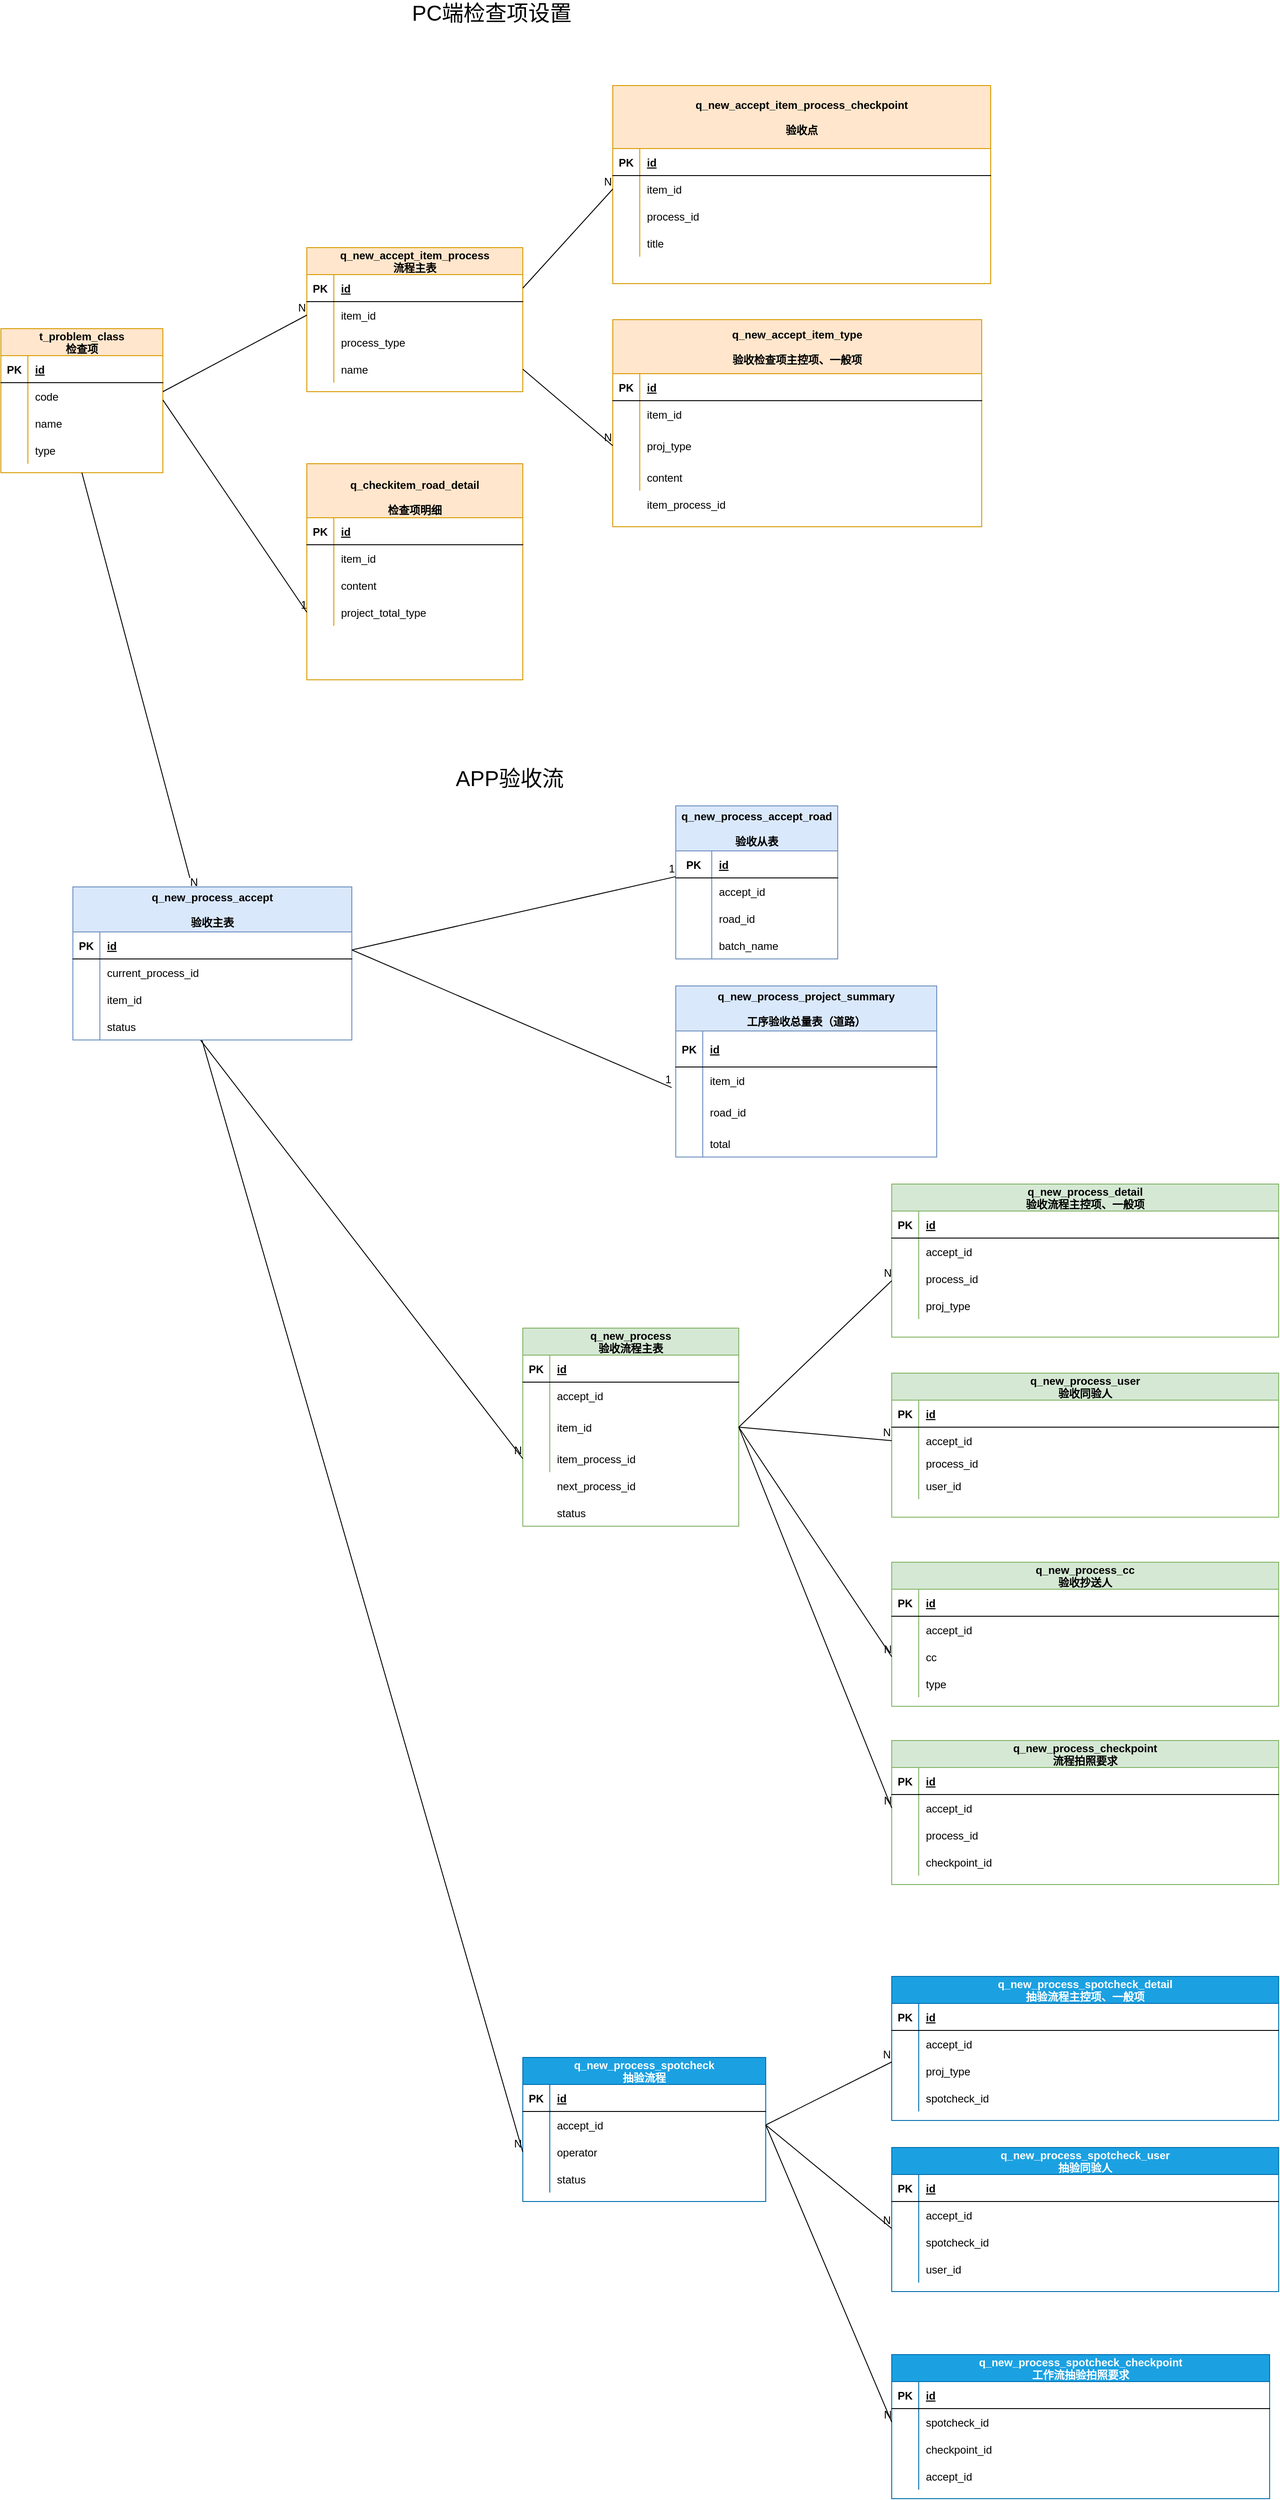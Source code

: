 <mxfile version="18.1.2" type="github">
  <diagram id="41Dxw_wFuoIoNIwgH1BK" name="Page-1">
    <mxGraphModel dx="1426" dy="794" grid="1" gridSize="10" guides="1" tooltips="1" connect="1" arrows="1" fold="1" page="1" pageScale="1" pageWidth="827" pageHeight="1169" math="0" shadow="0">
      <root>
        <mxCell id="0" />
        <mxCell id="1" parent="0" />
        <mxCell id="Ff8UZ40InLxcxf2Qord5-1" value="t_problem_class&#xa;检查项" style="shape=table;startSize=30;container=1;collapsible=1;childLayout=tableLayout;fixedRows=1;rowLines=0;fontStyle=1;align=center;resizeLast=1;fillColor=#ffe6cc;strokeColor=#d79b00;" vertex="1" parent="1">
          <mxGeometry x="100" y="610" width="180" height="160" as="geometry" />
        </mxCell>
        <mxCell id="Ff8UZ40InLxcxf2Qord5-2" value="" style="shape=partialRectangle;collapsible=0;dropTarget=0;pointerEvents=0;fillColor=none;top=0;left=0;bottom=1;right=0;points=[[0,0.5],[1,0.5]];portConstraint=eastwest;" vertex="1" parent="Ff8UZ40InLxcxf2Qord5-1">
          <mxGeometry y="30" width="180" height="30" as="geometry" />
        </mxCell>
        <mxCell id="Ff8UZ40InLxcxf2Qord5-3" value="PK" style="shape=partialRectangle;connectable=0;fillColor=none;top=0;left=0;bottom=0;right=0;fontStyle=1;overflow=hidden;" vertex="1" parent="Ff8UZ40InLxcxf2Qord5-2">
          <mxGeometry width="30" height="30" as="geometry">
            <mxRectangle width="30" height="30" as="alternateBounds" />
          </mxGeometry>
        </mxCell>
        <mxCell id="Ff8UZ40InLxcxf2Qord5-4" value="id" style="shape=partialRectangle;connectable=0;fillColor=none;top=0;left=0;bottom=0;right=0;align=left;spacingLeft=6;fontStyle=5;overflow=hidden;" vertex="1" parent="Ff8UZ40InLxcxf2Qord5-2">
          <mxGeometry x="30" width="150" height="30" as="geometry">
            <mxRectangle width="150" height="30" as="alternateBounds" />
          </mxGeometry>
        </mxCell>
        <mxCell id="Ff8UZ40InLxcxf2Qord5-5" value="" style="shape=partialRectangle;collapsible=0;dropTarget=0;pointerEvents=0;fillColor=none;top=0;left=0;bottom=0;right=0;points=[[0,0.5],[1,0.5]];portConstraint=eastwest;" vertex="1" parent="Ff8UZ40InLxcxf2Qord5-1">
          <mxGeometry y="60" width="180" height="30" as="geometry" />
        </mxCell>
        <mxCell id="Ff8UZ40InLxcxf2Qord5-6" value="" style="shape=partialRectangle;connectable=0;fillColor=none;top=0;left=0;bottom=0;right=0;editable=1;overflow=hidden;" vertex="1" parent="Ff8UZ40InLxcxf2Qord5-5">
          <mxGeometry width="30" height="30" as="geometry">
            <mxRectangle width="30" height="30" as="alternateBounds" />
          </mxGeometry>
        </mxCell>
        <mxCell id="Ff8UZ40InLxcxf2Qord5-7" value="code" style="shape=partialRectangle;connectable=0;fillColor=none;top=0;left=0;bottom=0;right=0;align=left;spacingLeft=6;overflow=hidden;" vertex="1" parent="Ff8UZ40InLxcxf2Qord5-5">
          <mxGeometry x="30" width="150" height="30" as="geometry">
            <mxRectangle width="150" height="30" as="alternateBounds" />
          </mxGeometry>
        </mxCell>
        <mxCell id="Ff8UZ40InLxcxf2Qord5-8" value="" style="shape=partialRectangle;collapsible=0;dropTarget=0;pointerEvents=0;fillColor=none;top=0;left=0;bottom=0;right=0;points=[[0,0.5],[1,0.5]];portConstraint=eastwest;" vertex="1" parent="Ff8UZ40InLxcxf2Qord5-1">
          <mxGeometry y="90" width="180" height="30" as="geometry" />
        </mxCell>
        <mxCell id="Ff8UZ40InLxcxf2Qord5-9" value="" style="shape=partialRectangle;connectable=0;fillColor=none;top=0;left=0;bottom=0;right=0;editable=1;overflow=hidden;" vertex="1" parent="Ff8UZ40InLxcxf2Qord5-8">
          <mxGeometry width="30" height="30" as="geometry">
            <mxRectangle width="30" height="30" as="alternateBounds" />
          </mxGeometry>
        </mxCell>
        <mxCell id="Ff8UZ40InLxcxf2Qord5-10" value="name" style="shape=partialRectangle;connectable=0;fillColor=none;top=0;left=0;bottom=0;right=0;align=left;spacingLeft=6;overflow=hidden;" vertex="1" parent="Ff8UZ40InLxcxf2Qord5-8">
          <mxGeometry x="30" width="150" height="30" as="geometry">
            <mxRectangle width="150" height="30" as="alternateBounds" />
          </mxGeometry>
        </mxCell>
        <mxCell id="Ff8UZ40InLxcxf2Qord5-11" value="" style="shape=partialRectangle;collapsible=0;dropTarget=0;pointerEvents=0;fillColor=none;top=0;left=0;bottom=0;right=0;points=[[0,0.5],[1,0.5]];portConstraint=eastwest;" vertex="1" parent="Ff8UZ40InLxcxf2Qord5-1">
          <mxGeometry y="120" width="180" height="30" as="geometry" />
        </mxCell>
        <mxCell id="Ff8UZ40InLxcxf2Qord5-12" value="" style="shape=partialRectangle;connectable=0;fillColor=none;top=0;left=0;bottom=0;right=0;editable=1;overflow=hidden;" vertex="1" parent="Ff8UZ40InLxcxf2Qord5-11">
          <mxGeometry width="30" height="30" as="geometry">
            <mxRectangle width="30" height="30" as="alternateBounds" />
          </mxGeometry>
        </mxCell>
        <mxCell id="Ff8UZ40InLxcxf2Qord5-13" value="type" style="shape=partialRectangle;connectable=0;fillColor=none;top=0;left=0;bottom=0;right=0;align=left;spacingLeft=6;overflow=hidden;" vertex="1" parent="Ff8UZ40InLxcxf2Qord5-11">
          <mxGeometry x="30" width="150" height="30" as="geometry">
            <mxRectangle width="150" height="30" as="alternateBounds" />
          </mxGeometry>
        </mxCell>
        <mxCell id="Ff8UZ40InLxcxf2Qord5-14" value="q_new_accept_item_process&#xa;流程主表" style="shape=table;startSize=30;container=1;collapsible=1;childLayout=tableLayout;fixedRows=1;rowLines=0;fontStyle=1;align=center;resizeLast=1;fillColor=#ffe6cc;strokeColor=#d79b00;" vertex="1" parent="1">
          <mxGeometry x="440" y="520" width="240" height="160" as="geometry" />
        </mxCell>
        <mxCell id="Ff8UZ40InLxcxf2Qord5-15" value="" style="shape=partialRectangle;collapsible=0;dropTarget=0;pointerEvents=0;fillColor=none;top=0;left=0;bottom=1;right=0;points=[[0,0.5],[1,0.5]];portConstraint=eastwest;" vertex="1" parent="Ff8UZ40InLxcxf2Qord5-14">
          <mxGeometry y="30" width="240" height="30" as="geometry" />
        </mxCell>
        <mxCell id="Ff8UZ40InLxcxf2Qord5-16" value="PK" style="shape=partialRectangle;connectable=0;fillColor=none;top=0;left=0;bottom=0;right=0;fontStyle=1;overflow=hidden;" vertex="1" parent="Ff8UZ40InLxcxf2Qord5-15">
          <mxGeometry width="30" height="30" as="geometry">
            <mxRectangle width="30" height="30" as="alternateBounds" />
          </mxGeometry>
        </mxCell>
        <mxCell id="Ff8UZ40InLxcxf2Qord5-17" value="id" style="shape=partialRectangle;connectable=0;fillColor=none;top=0;left=0;bottom=0;right=0;align=left;spacingLeft=6;fontStyle=5;overflow=hidden;" vertex="1" parent="Ff8UZ40InLxcxf2Qord5-15">
          <mxGeometry x="30" width="210" height="30" as="geometry">
            <mxRectangle width="210" height="30" as="alternateBounds" />
          </mxGeometry>
        </mxCell>
        <mxCell id="Ff8UZ40InLxcxf2Qord5-18" value="" style="shape=partialRectangle;collapsible=0;dropTarget=0;pointerEvents=0;fillColor=none;top=0;left=0;bottom=0;right=0;points=[[0,0.5],[1,0.5]];portConstraint=eastwest;" vertex="1" parent="Ff8UZ40InLxcxf2Qord5-14">
          <mxGeometry y="60" width="240" height="30" as="geometry" />
        </mxCell>
        <mxCell id="Ff8UZ40InLxcxf2Qord5-19" value="" style="shape=partialRectangle;connectable=0;fillColor=none;top=0;left=0;bottom=0;right=0;editable=1;overflow=hidden;" vertex="1" parent="Ff8UZ40InLxcxf2Qord5-18">
          <mxGeometry width="30" height="30" as="geometry">
            <mxRectangle width="30" height="30" as="alternateBounds" />
          </mxGeometry>
        </mxCell>
        <mxCell id="Ff8UZ40InLxcxf2Qord5-20" value="item_id" style="shape=partialRectangle;connectable=0;fillColor=none;top=0;left=0;bottom=0;right=0;align=left;spacingLeft=6;overflow=hidden;" vertex="1" parent="Ff8UZ40InLxcxf2Qord5-18">
          <mxGeometry x="30" width="210" height="30" as="geometry">
            <mxRectangle width="210" height="30" as="alternateBounds" />
          </mxGeometry>
        </mxCell>
        <mxCell id="Ff8UZ40InLxcxf2Qord5-21" value="" style="shape=partialRectangle;collapsible=0;dropTarget=0;pointerEvents=0;fillColor=none;top=0;left=0;bottom=0;right=0;points=[[0,0.5],[1,0.5]];portConstraint=eastwest;" vertex="1" parent="Ff8UZ40InLxcxf2Qord5-14">
          <mxGeometry y="90" width="240" height="30" as="geometry" />
        </mxCell>
        <mxCell id="Ff8UZ40InLxcxf2Qord5-22" value="" style="shape=partialRectangle;connectable=0;fillColor=none;top=0;left=0;bottom=0;right=0;editable=1;overflow=hidden;" vertex="1" parent="Ff8UZ40InLxcxf2Qord5-21">
          <mxGeometry width="30" height="30" as="geometry">
            <mxRectangle width="30" height="30" as="alternateBounds" />
          </mxGeometry>
        </mxCell>
        <mxCell id="Ff8UZ40InLxcxf2Qord5-23" value="process_type" style="shape=partialRectangle;connectable=0;fillColor=none;top=0;left=0;bottom=0;right=0;align=left;spacingLeft=6;overflow=hidden;" vertex="1" parent="Ff8UZ40InLxcxf2Qord5-21">
          <mxGeometry x="30" width="210" height="30" as="geometry">
            <mxRectangle width="210" height="30" as="alternateBounds" />
          </mxGeometry>
        </mxCell>
        <mxCell id="Ff8UZ40InLxcxf2Qord5-24" value="" style="shape=partialRectangle;collapsible=0;dropTarget=0;pointerEvents=0;fillColor=none;top=0;left=0;bottom=0;right=0;points=[[0,0.5],[1,0.5]];portConstraint=eastwest;" vertex="1" parent="Ff8UZ40InLxcxf2Qord5-14">
          <mxGeometry y="120" width="240" height="30" as="geometry" />
        </mxCell>
        <mxCell id="Ff8UZ40InLxcxf2Qord5-25" value="" style="shape=partialRectangle;connectable=0;fillColor=none;top=0;left=0;bottom=0;right=0;editable=1;overflow=hidden;" vertex="1" parent="Ff8UZ40InLxcxf2Qord5-24">
          <mxGeometry width="30" height="30" as="geometry">
            <mxRectangle width="30" height="30" as="alternateBounds" />
          </mxGeometry>
        </mxCell>
        <mxCell id="Ff8UZ40InLxcxf2Qord5-26" value="name" style="shape=partialRectangle;connectable=0;fillColor=none;top=0;left=0;bottom=0;right=0;align=left;spacingLeft=6;overflow=hidden;" vertex="1" parent="Ff8UZ40InLxcxf2Qord5-24">
          <mxGeometry x="30" width="210" height="30" as="geometry">
            <mxRectangle width="210" height="30" as="alternateBounds" />
          </mxGeometry>
        </mxCell>
        <mxCell id="Ff8UZ40InLxcxf2Qord5-27" value="q_new_accept_item_process_checkpoint&#xa;&#xa;验收点" style="shape=table;startSize=70;container=1;collapsible=1;childLayout=tableLayout;fixedRows=1;rowLines=0;fontStyle=1;align=center;resizeLast=1;fillColor=#ffe6cc;strokeColor=#d79b00;" vertex="1" parent="1">
          <mxGeometry x="780" y="340" width="420" height="220" as="geometry" />
        </mxCell>
        <mxCell id="Ff8UZ40InLxcxf2Qord5-28" value="" style="shape=partialRectangle;collapsible=0;dropTarget=0;pointerEvents=0;fillColor=none;top=0;left=0;bottom=1;right=0;points=[[0,0.5],[1,0.5]];portConstraint=eastwest;" vertex="1" parent="Ff8UZ40InLxcxf2Qord5-27">
          <mxGeometry y="70" width="420" height="30" as="geometry" />
        </mxCell>
        <mxCell id="Ff8UZ40InLxcxf2Qord5-29" value="PK" style="shape=partialRectangle;connectable=0;fillColor=none;top=0;left=0;bottom=0;right=0;fontStyle=1;overflow=hidden;" vertex="1" parent="Ff8UZ40InLxcxf2Qord5-28">
          <mxGeometry width="30" height="30" as="geometry">
            <mxRectangle width="30" height="30" as="alternateBounds" />
          </mxGeometry>
        </mxCell>
        <mxCell id="Ff8UZ40InLxcxf2Qord5-30" value="id" style="shape=partialRectangle;connectable=0;fillColor=none;top=0;left=0;bottom=0;right=0;align=left;spacingLeft=6;fontStyle=5;overflow=hidden;" vertex="1" parent="Ff8UZ40InLxcxf2Qord5-28">
          <mxGeometry x="30" width="390" height="30" as="geometry">
            <mxRectangle width="390" height="30" as="alternateBounds" />
          </mxGeometry>
        </mxCell>
        <mxCell id="Ff8UZ40InLxcxf2Qord5-31" value="" style="shape=partialRectangle;collapsible=0;dropTarget=0;pointerEvents=0;fillColor=none;top=0;left=0;bottom=0;right=0;points=[[0,0.5],[1,0.5]];portConstraint=eastwest;" vertex="1" parent="Ff8UZ40InLxcxf2Qord5-27">
          <mxGeometry y="100" width="420" height="30" as="geometry" />
        </mxCell>
        <mxCell id="Ff8UZ40InLxcxf2Qord5-32" value="" style="shape=partialRectangle;connectable=0;fillColor=none;top=0;left=0;bottom=0;right=0;editable=1;overflow=hidden;" vertex="1" parent="Ff8UZ40InLxcxf2Qord5-31">
          <mxGeometry width="30" height="30" as="geometry">
            <mxRectangle width="30" height="30" as="alternateBounds" />
          </mxGeometry>
        </mxCell>
        <mxCell id="Ff8UZ40InLxcxf2Qord5-33" value="item_id" style="shape=partialRectangle;connectable=0;fillColor=none;top=0;left=0;bottom=0;right=0;align=left;spacingLeft=6;overflow=hidden;" vertex="1" parent="Ff8UZ40InLxcxf2Qord5-31">
          <mxGeometry x="30" width="390" height="30" as="geometry">
            <mxRectangle width="390" height="30" as="alternateBounds" />
          </mxGeometry>
        </mxCell>
        <mxCell id="Ff8UZ40InLxcxf2Qord5-34" value="" style="shape=partialRectangle;collapsible=0;dropTarget=0;pointerEvents=0;fillColor=none;top=0;left=0;bottom=0;right=0;points=[[0,0.5],[1,0.5]];portConstraint=eastwest;" vertex="1" parent="Ff8UZ40InLxcxf2Qord5-27">
          <mxGeometry y="130" width="420" height="30" as="geometry" />
        </mxCell>
        <mxCell id="Ff8UZ40InLxcxf2Qord5-35" value="" style="shape=partialRectangle;connectable=0;fillColor=none;top=0;left=0;bottom=0;right=0;editable=1;overflow=hidden;" vertex="1" parent="Ff8UZ40InLxcxf2Qord5-34">
          <mxGeometry width="30" height="30" as="geometry">
            <mxRectangle width="30" height="30" as="alternateBounds" />
          </mxGeometry>
        </mxCell>
        <mxCell id="Ff8UZ40InLxcxf2Qord5-36" value="process_id" style="shape=partialRectangle;connectable=0;fillColor=none;top=0;left=0;bottom=0;right=0;align=left;spacingLeft=6;overflow=hidden;" vertex="1" parent="Ff8UZ40InLxcxf2Qord5-34">
          <mxGeometry x="30" width="390" height="30" as="geometry">
            <mxRectangle width="390" height="30" as="alternateBounds" />
          </mxGeometry>
        </mxCell>
        <mxCell id="Ff8UZ40InLxcxf2Qord5-37" value="" style="shape=partialRectangle;collapsible=0;dropTarget=0;pointerEvents=0;fillColor=none;top=0;left=0;bottom=0;right=0;points=[[0,0.5],[1,0.5]];portConstraint=eastwest;" vertex="1" parent="Ff8UZ40InLxcxf2Qord5-27">
          <mxGeometry y="160" width="420" height="30" as="geometry" />
        </mxCell>
        <mxCell id="Ff8UZ40InLxcxf2Qord5-38" value="" style="shape=partialRectangle;connectable=0;fillColor=none;top=0;left=0;bottom=0;right=0;editable=1;overflow=hidden;" vertex="1" parent="Ff8UZ40InLxcxf2Qord5-37">
          <mxGeometry width="30" height="30" as="geometry">
            <mxRectangle width="30" height="30" as="alternateBounds" />
          </mxGeometry>
        </mxCell>
        <mxCell id="Ff8UZ40InLxcxf2Qord5-39" value="title" style="shape=partialRectangle;connectable=0;fillColor=none;top=0;left=0;bottom=0;right=0;align=left;spacingLeft=6;overflow=hidden;" vertex="1" parent="Ff8UZ40InLxcxf2Qord5-37">
          <mxGeometry x="30" width="390" height="30" as="geometry">
            <mxRectangle width="390" height="30" as="alternateBounds" />
          </mxGeometry>
        </mxCell>
        <mxCell id="Ff8UZ40InLxcxf2Qord5-40" value="q_new_accept_item_type&#xa;&#xa;验收检查项主控项、一般项" style="shape=table;startSize=60;container=1;collapsible=1;childLayout=tableLayout;fixedRows=1;rowLines=0;fontStyle=1;align=center;resizeLast=1;fillColor=#ffe6cc;strokeColor=#d79b00;" vertex="1" parent="1">
          <mxGeometry x="780" y="600" width="410" height="230" as="geometry" />
        </mxCell>
        <mxCell id="Ff8UZ40InLxcxf2Qord5-41" value="" style="shape=partialRectangle;collapsible=0;dropTarget=0;pointerEvents=0;fillColor=none;top=0;left=0;bottom=1;right=0;points=[[0,0.5],[1,0.5]];portConstraint=eastwest;" vertex="1" parent="Ff8UZ40InLxcxf2Qord5-40">
          <mxGeometry y="60" width="410" height="30" as="geometry" />
        </mxCell>
        <mxCell id="Ff8UZ40InLxcxf2Qord5-42" value="PK" style="shape=partialRectangle;connectable=0;fillColor=none;top=0;left=0;bottom=0;right=0;fontStyle=1;overflow=hidden;" vertex="1" parent="Ff8UZ40InLxcxf2Qord5-41">
          <mxGeometry width="30" height="30" as="geometry">
            <mxRectangle width="30" height="30" as="alternateBounds" />
          </mxGeometry>
        </mxCell>
        <mxCell id="Ff8UZ40InLxcxf2Qord5-43" value="id" style="shape=partialRectangle;connectable=0;fillColor=none;top=0;left=0;bottom=0;right=0;align=left;spacingLeft=6;fontStyle=5;overflow=hidden;" vertex="1" parent="Ff8UZ40InLxcxf2Qord5-41">
          <mxGeometry x="30" width="380" height="30" as="geometry">
            <mxRectangle width="380" height="30" as="alternateBounds" />
          </mxGeometry>
        </mxCell>
        <mxCell id="Ff8UZ40InLxcxf2Qord5-44" value="" style="shape=partialRectangle;collapsible=0;dropTarget=0;pointerEvents=0;fillColor=none;top=0;left=0;bottom=0;right=0;points=[[0,0.5],[1,0.5]];portConstraint=eastwest;" vertex="1" parent="Ff8UZ40InLxcxf2Qord5-40">
          <mxGeometry y="90" width="410" height="30" as="geometry" />
        </mxCell>
        <mxCell id="Ff8UZ40InLxcxf2Qord5-45" value="" style="shape=partialRectangle;connectable=0;fillColor=none;top=0;left=0;bottom=0;right=0;editable=1;overflow=hidden;" vertex="1" parent="Ff8UZ40InLxcxf2Qord5-44">
          <mxGeometry width="30" height="30" as="geometry">
            <mxRectangle width="30" height="30" as="alternateBounds" />
          </mxGeometry>
        </mxCell>
        <mxCell id="Ff8UZ40InLxcxf2Qord5-46" value="item_id" style="shape=partialRectangle;connectable=0;fillColor=none;top=0;left=0;bottom=0;right=0;align=left;spacingLeft=6;overflow=hidden;" vertex="1" parent="Ff8UZ40InLxcxf2Qord5-44">
          <mxGeometry x="30" width="380" height="30" as="geometry">
            <mxRectangle width="380" height="30" as="alternateBounds" />
          </mxGeometry>
        </mxCell>
        <mxCell id="Ff8UZ40InLxcxf2Qord5-47" value="" style="shape=partialRectangle;collapsible=0;dropTarget=0;pointerEvents=0;fillColor=none;top=0;left=0;bottom=0;right=0;points=[[0,0.5],[1,0.5]];portConstraint=eastwest;" vertex="1" parent="Ff8UZ40InLxcxf2Qord5-40">
          <mxGeometry y="120" width="410" height="40" as="geometry" />
        </mxCell>
        <mxCell id="Ff8UZ40InLxcxf2Qord5-48" value="" style="shape=partialRectangle;connectable=0;fillColor=none;top=0;left=0;bottom=0;right=0;editable=1;overflow=hidden;" vertex="1" parent="Ff8UZ40InLxcxf2Qord5-47">
          <mxGeometry width="30" height="40" as="geometry">
            <mxRectangle width="30" height="40" as="alternateBounds" />
          </mxGeometry>
        </mxCell>
        <mxCell id="Ff8UZ40InLxcxf2Qord5-49" value="proj_type" style="shape=partialRectangle;connectable=0;fillColor=none;top=0;left=0;bottom=0;right=0;align=left;spacingLeft=6;overflow=hidden;" vertex="1" parent="Ff8UZ40InLxcxf2Qord5-47">
          <mxGeometry x="30" width="380" height="40" as="geometry">
            <mxRectangle width="380" height="40" as="alternateBounds" />
          </mxGeometry>
        </mxCell>
        <mxCell id="Ff8UZ40InLxcxf2Qord5-50" value="" style="shape=partialRectangle;collapsible=0;dropTarget=0;pointerEvents=0;fillColor=none;top=0;left=0;bottom=0;right=0;points=[[0,0.5],[1,0.5]];portConstraint=eastwest;" vertex="1" parent="Ff8UZ40InLxcxf2Qord5-40">
          <mxGeometry y="160" width="410" height="30" as="geometry" />
        </mxCell>
        <mxCell id="Ff8UZ40InLxcxf2Qord5-51" value="" style="shape=partialRectangle;connectable=0;fillColor=none;top=0;left=0;bottom=0;right=0;editable=1;overflow=hidden;" vertex="1" parent="Ff8UZ40InLxcxf2Qord5-50">
          <mxGeometry width="30" height="30" as="geometry">
            <mxRectangle width="30" height="30" as="alternateBounds" />
          </mxGeometry>
        </mxCell>
        <mxCell id="Ff8UZ40InLxcxf2Qord5-52" value="content" style="shape=partialRectangle;connectable=0;fillColor=none;top=0;left=0;bottom=0;right=0;align=left;spacingLeft=6;overflow=hidden;" vertex="1" parent="Ff8UZ40InLxcxf2Qord5-50">
          <mxGeometry x="30" width="380" height="30" as="geometry">
            <mxRectangle width="380" height="30" as="alternateBounds" />
          </mxGeometry>
        </mxCell>
        <mxCell id="Ff8UZ40InLxcxf2Qord5-53" value="&#xa;&#xa;&#xa;q_checkitem_road_detail&#xa;&#xa;检查项明细&#xa;&#xa;" style="shape=table;startSize=60;container=1;collapsible=1;childLayout=tableLayout;fixedRows=1;rowLines=0;fontStyle=1;align=center;resizeLast=1;fillColor=#ffe6cc;strokeColor=#d79b00;" vertex="1" parent="1">
          <mxGeometry x="440" y="760" width="240" height="240" as="geometry" />
        </mxCell>
        <mxCell id="Ff8UZ40InLxcxf2Qord5-54" value="" style="shape=partialRectangle;collapsible=0;dropTarget=0;pointerEvents=0;fillColor=none;top=0;left=0;bottom=1;right=0;points=[[0,0.5],[1,0.5]];portConstraint=eastwest;" vertex="1" parent="Ff8UZ40InLxcxf2Qord5-53">
          <mxGeometry y="60" width="240" height="30" as="geometry" />
        </mxCell>
        <mxCell id="Ff8UZ40InLxcxf2Qord5-55" value="PK" style="shape=partialRectangle;connectable=0;fillColor=none;top=0;left=0;bottom=0;right=0;fontStyle=1;overflow=hidden;" vertex="1" parent="Ff8UZ40InLxcxf2Qord5-54">
          <mxGeometry width="30" height="30" as="geometry">
            <mxRectangle width="30" height="30" as="alternateBounds" />
          </mxGeometry>
        </mxCell>
        <mxCell id="Ff8UZ40InLxcxf2Qord5-56" value="id" style="shape=partialRectangle;connectable=0;fillColor=none;top=0;left=0;bottom=0;right=0;align=left;spacingLeft=6;fontStyle=5;overflow=hidden;" vertex="1" parent="Ff8UZ40InLxcxf2Qord5-54">
          <mxGeometry x="30" width="210" height="30" as="geometry">
            <mxRectangle width="210" height="30" as="alternateBounds" />
          </mxGeometry>
        </mxCell>
        <mxCell id="Ff8UZ40InLxcxf2Qord5-57" value="" style="shape=partialRectangle;collapsible=0;dropTarget=0;pointerEvents=0;fillColor=none;top=0;left=0;bottom=0;right=0;points=[[0,0.5],[1,0.5]];portConstraint=eastwest;" vertex="1" parent="Ff8UZ40InLxcxf2Qord5-53">
          <mxGeometry y="90" width="240" height="30" as="geometry" />
        </mxCell>
        <mxCell id="Ff8UZ40InLxcxf2Qord5-58" value="" style="shape=partialRectangle;connectable=0;fillColor=none;top=0;left=0;bottom=0;right=0;editable=1;overflow=hidden;" vertex="1" parent="Ff8UZ40InLxcxf2Qord5-57">
          <mxGeometry width="30" height="30" as="geometry">
            <mxRectangle width="30" height="30" as="alternateBounds" />
          </mxGeometry>
        </mxCell>
        <mxCell id="Ff8UZ40InLxcxf2Qord5-59" value="item_id" style="shape=partialRectangle;connectable=0;fillColor=none;top=0;left=0;bottom=0;right=0;align=left;spacingLeft=6;overflow=hidden;" vertex="1" parent="Ff8UZ40InLxcxf2Qord5-57">
          <mxGeometry x="30" width="210" height="30" as="geometry">
            <mxRectangle width="210" height="30" as="alternateBounds" />
          </mxGeometry>
        </mxCell>
        <mxCell id="Ff8UZ40InLxcxf2Qord5-60" value="" style="shape=partialRectangle;collapsible=0;dropTarget=0;pointerEvents=0;fillColor=none;top=0;left=0;bottom=0;right=0;points=[[0,0.5],[1,0.5]];portConstraint=eastwest;" vertex="1" parent="Ff8UZ40InLxcxf2Qord5-53">
          <mxGeometry y="120" width="240" height="30" as="geometry" />
        </mxCell>
        <mxCell id="Ff8UZ40InLxcxf2Qord5-61" value="" style="shape=partialRectangle;connectable=0;fillColor=none;top=0;left=0;bottom=0;right=0;editable=1;overflow=hidden;" vertex="1" parent="Ff8UZ40InLxcxf2Qord5-60">
          <mxGeometry width="30" height="30" as="geometry">
            <mxRectangle width="30" height="30" as="alternateBounds" />
          </mxGeometry>
        </mxCell>
        <mxCell id="Ff8UZ40InLxcxf2Qord5-62" value="content" style="shape=partialRectangle;connectable=0;fillColor=none;top=0;left=0;bottom=0;right=0;align=left;spacingLeft=6;overflow=hidden;" vertex="1" parent="Ff8UZ40InLxcxf2Qord5-60">
          <mxGeometry x="30" width="210" height="30" as="geometry">
            <mxRectangle width="210" height="30" as="alternateBounds" />
          </mxGeometry>
        </mxCell>
        <mxCell id="Ff8UZ40InLxcxf2Qord5-63" value="" style="shape=partialRectangle;collapsible=0;dropTarget=0;pointerEvents=0;fillColor=none;top=0;left=0;bottom=0;right=0;points=[[0,0.5],[1,0.5]];portConstraint=eastwest;" vertex="1" parent="Ff8UZ40InLxcxf2Qord5-53">
          <mxGeometry y="150" width="240" height="30" as="geometry" />
        </mxCell>
        <mxCell id="Ff8UZ40InLxcxf2Qord5-64" value="" style="shape=partialRectangle;connectable=0;fillColor=none;top=0;left=0;bottom=0;right=0;editable=1;overflow=hidden;" vertex="1" parent="Ff8UZ40InLxcxf2Qord5-63">
          <mxGeometry width="30" height="30" as="geometry">
            <mxRectangle width="30" height="30" as="alternateBounds" />
          </mxGeometry>
        </mxCell>
        <mxCell id="Ff8UZ40InLxcxf2Qord5-65" value="project_total_type" style="shape=partialRectangle;connectable=0;fillColor=none;top=0;left=0;bottom=0;right=0;align=left;spacingLeft=6;overflow=hidden;" vertex="1" parent="Ff8UZ40InLxcxf2Qord5-63">
          <mxGeometry x="30" width="210" height="30" as="geometry">
            <mxRectangle width="210" height="30" as="alternateBounds" />
          </mxGeometry>
        </mxCell>
        <mxCell id="Ff8UZ40InLxcxf2Qord5-66" value="item_process_id" style="shape=partialRectangle;connectable=0;fillColor=none;top=0;left=0;bottom=0;right=0;align=left;spacingLeft=6;overflow=hidden;" vertex="1" parent="1">
          <mxGeometry x="810" y="790" width="380" height="30" as="geometry">
            <mxRectangle width="380" height="30" as="alternateBounds" />
          </mxGeometry>
        </mxCell>
        <mxCell id="Ff8UZ40InLxcxf2Qord5-67" value="&lt;font style=&quot;font-size: 24px&quot;&gt;PC端检查项设置&lt;/font&gt;" style="text;html=1;align=center;verticalAlign=middle;resizable=0;points=[];autosize=1;strokeColor=none;fillColor=none;" vertex="1" parent="1">
          <mxGeometry x="550" y="250" width="190" height="20" as="geometry" />
        </mxCell>
        <mxCell id="Ff8UZ40InLxcxf2Qord5-68" value="q_new_process_accept&#xa;&#xa;验收主表" style="shape=table;startSize=50;container=1;collapsible=1;childLayout=tableLayout;fixedRows=1;rowLines=0;fontStyle=1;align=center;resizeLast=1;fontSize=12;fillColor=#dae8fc;strokeColor=#6c8ebf;" vertex="1" parent="1">
          <mxGeometry x="180" y="1230" width="310" height="170" as="geometry" />
        </mxCell>
        <mxCell id="Ff8UZ40InLxcxf2Qord5-69" value="" style="shape=partialRectangle;collapsible=0;dropTarget=0;pointerEvents=0;fillColor=none;top=0;left=0;bottom=1;right=0;points=[[0,0.5],[1,0.5]];portConstraint=eastwest;fontSize=12;" vertex="1" parent="Ff8UZ40InLxcxf2Qord5-68">
          <mxGeometry y="50" width="310" height="30" as="geometry" />
        </mxCell>
        <mxCell id="Ff8UZ40InLxcxf2Qord5-70" value="PK" style="shape=partialRectangle;connectable=0;fillColor=none;top=0;left=0;bottom=0;right=0;fontStyle=1;overflow=hidden;fontSize=12;" vertex="1" parent="Ff8UZ40InLxcxf2Qord5-69">
          <mxGeometry width="30" height="30" as="geometry">
            <mxRectangle width="30" height="30" as="alternateBounds" />
          </mxGeometry>
        </mxCell>
        <mxCell id="Ff8UZ40InLxcxf2Qord5-71" value="id" style="shape=partialRectangle;connectable=0;fillColor=none;top=0;left=0;bottom=0;right=0;align=left;spacingLeft=6;fontStyle=5;overflow=hidden;fontSize=12;" vertex="1" parent="Ff8UZ40InLxcxf2Qord5-69">
          <mxGeometry x="30" width="280" height="30" as="geometry">
            <mxRectangle width="280" height="30" as="alternateBounds" />
          </mxGeometry>
        </mxCell>
        <mxCell id="Ff8UZ40InLxcxf2Qord5-72" value="" style="shape=partialRectangle;collapsible=0;dropTarget=0;pointerEvents=0;fillColor=none;top=0;left=0;bottom=0;right=0;points=[[0,0.5],[1,0.5]];portConstraint=eastwest;fontSize=12;" vertex="1" parent="Ff8UZ40InLxcxf2Qord5-68">
          <mxGeometry y="80" width="310" height="30" as="geometry" />
        </mxCell>
        <mxCell id="Ff8UZ40InLxcxf2Qord5-73" value="" style="shape=partialRectangle;connectable=0;fillColor=none;top=0;left=0;bottom=0;right=0;editable=1;overflow=hidden;fontSize=12;" vertex="1" parent="Ff8UZ40InLxcxf2Qord5-72">
          <mxGeometry width="30" height="30" as="geometry">
            <mxRectangle width="30" height="30" as="alternateBounds" />
          </mxGeometry>
        </mxCell>
        <mxCell id="Ff8UZ40InLxcxf2Qord5-74" value="current_process_id" style="shape=partialRectangle;connectable=0;fillColor=none;top=0;left=0;bottom=0;right=0;align=left;spacingLeft=6;overflow=hidden;fontSize=12;" vertex="1" parent="Ff8UZ40InLxcxf2Qord5-72">
          <mxGeometry x="30" width="280" height="30" as="geometry">
            <mxRectangle width="280" height="30" as="alternateBounds" />
          </mxGeometry>
        </mxCell>
        <mxCell id="Ff8UZ40InLxcxf2Qord5-75" value="" style="shape=partialRectangle;collapsible=0;dropTarget=0;pointerEvents=0;fillColor=none;top=0;left=0;bottom=0;right=0;points=[[0,0.5],[1,0.5]];portConstraint=eastwest;fontSize=12;" vertex="1" parent="Ff8UZ40InLxcxf2Qord5-68">
          <mxGeometry y="110" width="310" height="30" as="geometry" />
        </mxCell>
        <mxCell id="Ff8UZ40InLxcxf2Qord5-76" value="" style="shape=partialRectangle;connectable=0;fillColor=none;top=0;left=0;bottom=0;right=0;editable=1;overflow=hidden;fontSize=12;" vertex="1" parent="Ff8UZ40InLxcxf2Qord5-75">
          <mxGeometry width="30" height="30" as="geometry">
            <mxRectangle width="30" height="30" as="alternateBounds" />
          </mxGeometry>
        </mxCell>
        <mxCell id="Ff8UZ40InLxcxf2Qord5-77" value="item_id" style="shape=partialRectangle;connectable=0;fillColor=none;top=0;left=0;bottom=0;right=0;align=left;spacingLeft=6;overflow=hidden;fontSize=12;" vertex="1" parent="Ff8UZ40InLxcxf2Qord5-75">
          <mxGeometry x="30" width="280" height="30" as="geometry">
            <mxRectangle width="280" height="30" as="alternateBounds" />
          </mxGeometry>
        </mxCell>
        <mxCell id="Ff8UZ40InLxcxf2Qord5-78" value="" style="shape=partialRectangle;collapsible=0;dropTarget=0;pointerEvents=0;fillColor=none;top=0;left=0;bottom=0;right=0;points=[[0,0.5],[1,0.5]];portConstraint=eastwest;fontSize=12;" vertex="1" parent="Ff8UZ40InLxcxf2Qord5-68">
          <mxGeometry y="140" width="310" height="30" as="geometry" />
        </mxCell>
        <mxCell id="Ff8UZ40InLxcxf2Qord5-79" value="" style="shape=partialRectangle;connectable=0;fillColor=none;top=0;left=0;bottom=0;right=0;editable=1;overflow=hidden;fontSize=12;" vertex="1" parent="Ff8UZ40InLxcxf2Qord5-78">
          <mxGeometry width="30" height="30" as="geometry">
            <mxRectangle width="30" height="30" as="alternateBounds" />
          </mxGeometry>
        </mxCell>
        <mxCell id="Ff8UZ40InLxcxf2Qord5-80" value="status" style="shape=partialRectangle;connectable=0;fillColor=none;top=0;left=0;bottom=0;right=0;align=left;spacingLeft=6;overflow=hidden;fontSize=12;" vertex="1" parent="Ff8UZ40InLxcxf2Qord5-78">
          <mxGeometry x="30" width="280" height="30" as="geometry">
            <mxRectangle width="280" height="30" as="alternateBounds" />
          </mxGeometry>
        </mxCell>
        <mxCell id="Ff8UZ40InLxcxf2Qord5-81" value="q_new_process_accept_road&#xa;&#xa;验收从表" style="shape=table;startSize=50;container=1;collapsible=1;childLayout=tableLayout;fixedRows=1;rowLines=0;fontStyle=1;align=center;resizeLast=1;fontSize=12;fillColor=#dae8fc;strokeColor=#6c8ebf;" vertex="1" parent="1">
          <mxGeometry x="850" y="1140" width="180" height="170" as="geometry" />
        </mxCell>
        <mxCell id="Ff8UZ40InLxcxf2Qord5-82" value="" style="shape=partialRectangle;collapsible=0;dropTarget=0;pointerEvents=0;fillColor=none;top=0;left=0;bottom=1;right=0;points=[[0,0.5],[1,0.5]];portConstraint=eastwest;fontSize=12;" vertex="1" parent="Ff8UZ40InLxcxf2Qord5-81">
          <mxGeometry y="50" width="180" height="30" as="geometry" />
        </mxCell>
        <mxCell id="Ff8UZ40InLxcxf2Qord5-83" value="PK" style="shape=partialRectangle;connectable=0;fillColor=none;top=0;left=0;bottom=0;right=0;fontStyle=1;overflow=hidden;fontSize=12;" vertex="1" parent="Ff8UZ40InLxcxf2Qord5-82">
          <mxGeometry width="40" height="30" as="geometry">
            <mxRectangle width="40" height="30" as="alternateBounds" />
          </mxGeometry>
        </mxCell>
        <mxCell id="Ff8UZ40InLxcxf2Qord5-84" value="id" style="shape=partialRectangle;connectable=0;fillColor=none;top=0;left=0;bottom=0;right=0;align=left;spacingLeft=6;fontStyle=5;overflow=hidden;fontSize=12;" vertex="1" parent="Ff8UZ40InLxcxf2Qord5-82">
          <mxGeometry x="40" width="140" height="30" as="geometry">
            <mxRectangle width="140" height="30" as="alternateBounds" />
          </mxGeometry>
        </mxCell>
        <mxCell id="Ff8UZ40InLxcxf2Qord5-85" value="" style="shape=partialRectangle;collapsible=0;dropTarget=0;pointerEvents=0;fillColor=none;top=0;left=0;bottom=0;right=0;points=[[0,0.5],[1,0.5]];portConstraint=eastwest;fontSize=12;" vertex="1" parent="Ff8UZ40InLxcxf2Qord5-81">
          <mxGeometry y="80" width="180" height="30" as="geometry" />
        </mxCell>
        <mxCell id="Ff8UZ40InLxcxf2Qord5-86" value="" style="shape=partialRectangle;connectable=0;fillColor=none;top=0;left=0;bottom=0;right=0;editable=1;overflow=hidden;fontSize=12;" vertex="1" parent="Ff8UZ40InLxcxf2Qord5-85">
          <mxGeometry width="40" height="30" as="geometry">
            <mxRectangle width="40" height="30" as="alternateBounds" />
          </mxGeometry>
        </mxCell>
        <mxCell id="Ff8UZ40InLxcxf2Qord5-87" value="accept_id" style="shape=partialRectangle;connectable=0;fillColor=none;top=0;left=0;bottom=0;right=0;align=left;spacingLeft=6;overflow=hidden;fontSize=12;" vertex="1" parent="Ff8UZ40InLxcxf2Qord5-85">
          <mxGeometry x="40" width="140" height="30" as="geometry">
            <mxRectangle width="140" height="30" as="alternateBounds" />
          </mxGeometry>
        </mxCell>
        <mxCell id="Ff8UZ40InLxcxf2Qord5-88" value="" style="shape=partialRectangle;collapsible=0;dropTarget=0;pointerEvents=0;fillColor=none;top=0;left=0;bottom=0;right=0;points=[[0,0.5],[1,0.5]];portConstraint=eastwest;fontSize=12;" vertex="1" parent="Ff8UZ40InLxcxf2Qord5-81">
          <mxGeometry y="110" width="180" height="30" as="geometry" />
        </mxCell>
        <mxCell id="Ff8UZ40InLxcxf2Qord5-89" value="" style="shape=partialRectangle;connectable=0;fillColor=none;top=0;left=0;bottom=0;right=0;editable=1;overflow=hidden;fontSize=12;" vertex="1" parent="Ff8UZ40InLxcxf2Qord5-88">
          <mxGeometry width="40" height="30" as="geometry">
            <mxRectangle width="40" height="30" as="alternateBounds" />
          </mxGeometry>
        </mxCell>
        <mxCell id="Ff8UZ40InLxcxf2Qord5-90" value="road_id" style="shape=partialRectangle;connectable=0;fillColor=none;top=0;left=0;bottom=0;right=0;align=left;spacingLeft=6;overflow=hidden;fontSize=12;" vertex="1" parent="Ff8UZ40InLxcxf2Qord5-88">
          <mxGeometry x="40" width="140" height="30" as="geometry">
            <mxRectangle width="140" height="30" as="alternateBounds" />
          </mxGeometry>
        </mxCell>
        <mxCell id="Ff8UZ40InLxcxf2Qord5-91" value="" style="shape=partialRectangle;collapsible=0;dropTarget=0;pointerEvents=0;fillColor=none;top=0;left=0;bottom=0;right=0;points=[[0,0.5],[1,0.5]];portConstraint=eastwest;fontSize=12;" vertex="1" parent="Ff8UZ40InLxcxf2Qord5-81">
          <mxGeometry y="140" width="180" height="30" as="geometry" />
        </mxCell>
        <mxCell id="Ff8UZ40InLxcxf2Qord5-92" value="" style="shape=partialRectangle;connectable=0;fillColor=none;top=0;left=0;bottom=0;right=0;editable=1;overflow=hidden;fontSize=12;" vertex="1" parent="Ff8UZ40InLxcxf2Qord5-91">
          <mxGeometry width="40" height="30" as="geometry">
            <mxRectangle width="40" height="30" as="alternateBounds" />
          </mxGeometry>
        </mxCell>
        <mxCell id="Ff8UZ40InLxcxf2Qord5-93" value="batch_name" style="shape=partialRectangle;connectable=0;fillColor=none;top=0;left=0;bottom=0;right=0;align=left;spacingLeft=6;overflow=hidden;fontSize=12;" vertex="1" parent="Ff8UZ40InLxcxf2Qord5-91">
          <mxGeometry x="40" width="140" height="30" as="geometry">
            <mxRectangle width="140" height="30" as="alternateBounds" />
          </mxGeometry>
        </mxCell>
        <mxCell id="Ff8UZ40InLxcxf2Qord5-94" value="q_new_process_project_summary&#xa;&#xa;工序验收总量表（道路）" style="shape=table;startSize=50;container=1;collapsible=1;childLayout=tableLayout;fixedRows=1;rowLines=0;fontStyle=1;align=center;resizeLast=1;fontSize=12;fillColor=#dae8fc;strokeColor=#6c8ebf;" vertex="1" parent="1">
          <mxGeometry x="850" y="1340" width="290" height="190" as="geometry" />
        </mxCell>
        <mxCell id="Ff8UZ40InLxcxf2Qord5-95" value="" style="shape=partialRectangle;collapsible=0;dropTarget=0;pointerEvents=0;fillColor=none;top=0;left=0;bottom=1;right=0;points=[[0,0.5],[1,0.5]];portConstraint=eastwest;fontSize=12;" vertex="1" parent="Ff8UZ40InLxcxf2Qord5-94">
          <mxGeometry y="50" width="290" height="40" as="geometry" />
        </mxCell>
        <mxCell id="Ff8UZ40InLxcxf2Qord5-96" value="PK" style="shape=partialRectangle;connectable=0;fillColor=none;top=0;left=0;bottom=0;right=0;fontStyle=1;overflow=hidden;fontSize=12;" vertex="1" parent="Ff8UZ40InLxcxf2Qord5-95">
          <mxGeometry width="30" height="40" as="geometry">
            <mxRectangle width="30" height="40" as="alternateBounds" />
          </mxGeometry>
        </mxCell>
        <mxCell id="Ff8UZ40InLxcxf2Qord5-97" value="id" style="shape=partialRectangle;connectable=0;fillColor=none;top=0;left=0;bottom=0;right=0;align=left;spacingLeft=6;fontStyle=5;overflow=hidden;fontSize=12;" vertex="1" parent="Ff8UZ40InLxcxf2Qord5-95">
          <mxGeometry x="30" width="260" height="40" as="geometry">
            <mxRectangle width="260" height="40" as="alternateBounds" />
          </mxGeometry>
        </mxCell>
        <mxCell id="Ff8UZ40InLxcxf2Qord5-98" value="" style="shape=partialRectangle;collapsible=0;dropTarget=0;pointerEvents=0;fillColor=none;top=0;left=0;bottom=0;right=0;points=[[0,0.5],[1,0.5]];portConstraint=eastwest;fontSize=12;" vertex="1" parent="Ff8UZ40InLxcxf2Qord5-94">
          <mxGeometry y="90" width="290" height="30" as="geometry" />
        </mxCell>
        <mxCell id="Ff8UZ40InLxcxf2Qord5-99" value="" style="shape=partialRectangle;connectable=0;fillColor=none;top=0;left=0;bottom=0;right=0;editable=1;overflow=hidden;fontSize=12;" vertex="1" parent="Ff8UZ40InLxcxf2Qord5-98">
          <mxGeometry width="30" height="30" as="geometry">
            <mxRectangle width="30" height="30" as="alternateBounds" />
          </mxGeometry>
        </mxCell>
        <mxCell id="Ff8UZ40InLxcxf2Qord5-100" value="item_id" style="shape=partialRectangle;connectable=0;fillColor=none;top=0;left=0;bottom=0;right=0;align=left;spacingLeft=6;overflow=hidden;fontSize=12;" vertex="1" parent="Ff8UZ40InLxcxf2Qord5-98">
          <mxGeometry x="30" width="260" height="30" as="geometry">
            <mxRectangle width="260" height="30" as="alternateBounds" />
          </mxGeometry>
        </mxCell>
        <mxCell id="Ff8UZ40InLxcxf2Qord5-101" value="" style="shape=partialRectangle;collapsible=0;dropTarget=0;pointerEvents=0;fillColor=none;top=0;left=0;bottom=0;right=0;points=[[0,0.5],[1,0.5]];portConstraint=eastwest;fontSize=12;" vertex="1" parent="Ff8UZ40InLxcxf2Qord5-94">
          <mxGeometry y="120" width="290" height="40" as="geometry" />
        </mxCell>
        <mxCell id="Ff8UZ40InLxcxf2Qord5-102" value="" style="shape=partialRectangle;connectable=0;fillColor=none;top=0;left=0;bottom=0;right=0;editable=1;overflow=hidden;fontSize=12;" vertex="1" parent="Ff8UZ40InLxcxf2Qord5-101">
          <mxGeometry width="30" height="40" as="geometry">
            <mxRectangle width="30" height="40" as="alternateBounds" />
          </mxGeometry>
        </mxCell>
        <mxCell id="Ff8UZ40InLxcxf2Qord5-103" value="road_id" style="shape=partialRectangle;connectable=0;fillColor=none;top=0;left=0;bottom=0;right=0;align=left;spacingLeft=6;overflow=hidden;fontSize=12;" vertex="1" parent="Ff8UZ40InLxcxf2Qord5-101">
          <mxGeometry x="30" width="260" height="40" as="geometry">
            <mxRectangle width="260" height="40" as="alternateBounds" />
          </mxGeometry>
        </mxCell>
        <mxCell id="Ff8UZ40InLxcxf2Qord5-104" value="" style="shape=partialRectangle;collapsible=0;dropTarget=0;pointerEvents=0;fillColor=none;top=0;left=0;bottom=0;right=0;points=[[0,0.5],[1,0.5]];portConstraint=eastwest;fontSize=12;" vertex="1" parent="Ff8UZ40InLxcxf2Qord5-94">
          <mxGeometry y="160" width="290" height="30" as="geometry" />
        </mxCell>
        <mxCell id="Ff8UZ40InLxcxf2Qord5-105" value="" style="shape=partialRectangle;connectable=0;fillColor=none;top=0;left=0;bottom=0;right=0;editable=1;overflow=hidden;fontSize=12;" vertex="1" parent="Ff8UZ40InLxcxf2Qord5-104">
          <mxGeometry width="30" height="30" as="geometry">
            <mxRectangle width="30" height="30" as="alternateBounds" />
          </mxGeometry>
        </mxCell>
        <mxCell id="Ff8UZ40InLxcxf2Qord5-106" value="total" style="shape=partialRectangle;connectable=0;fillColor=none;top=0;left=0;bottom=0;right=0;align=left;spacingLeft=6;overflow=hidden;fontSize=12;" vertex="1" parent="Ff8UZ40InLxcxf2Qord5-104">
          <mxGeometry x="30" width="260" height="30" as="geometry">
            <mxRectangle width="260" height="30" as="alternateBounds" />
          </mxGeometry>
        </mxCell>
        <mxCell id="Ff8UZ40InLxcxf2Qord5-107" value="q_new_process&#xa;验收流程主表" style="shape=table;startSize=30;container=1;collapsible=1;childLayout=tableLayout;fixedRows=1;rowLines=0;fontStyle=1;align=center;resizeLast=1;fillColor=#d5e8d4;strokeColor=#82b366;" vertex="1" parent="1">
          <mxGeometry x="680" y="1720" width="240" height="220" as="geometry" />
        </mxCell>
        <mxCell id="Ff8UZ40InLxcxf2Qord5-108" value="" style="shape=tableRow;horizontal=0;startSize=0;swimlaneHead=0;swimlaneBody=0;fillColor=none;collapsible=0;dropTarget=0;points=[[0,0.5],[1,0.5]];portConstraint=eastwest;top=0;left=0;right=0;bottom=1;" vertex="1" parent="Ff8UZ40InLxcxf2Qord5-107">
          <mxGeometry y="30" width="240" height="30" as="geometry" />
        </mxCell>
        <mxCell id="Ff8UZ40InLxcxf2Qord5-109" value="PK" style="shape=partialRectangle;connectable=0;fillColor=none;top=0;left=0;bottom=0;right=0;fontStyle=1;overflow=hidden;" vertex="1" parent="Ff8UZ40InLxcxf2Qord5-108">
          <mxGeometry width="30" height="30" as="geometry">
            <mxRectangle width="30" height="30" as="alternateBounds" />
          </mxGeometry>
        </mxCell>
        <mxCell id="Ff8UZ40InLxcxf2Qord5-110" value="id" style="shape=partialRectangle;connectable=0;fillColor=none;top=0;left=0;bottom=0;right=0;align=left;spacingLeft=6;fontStyle=5;overflow=hidden;" vertex="1" parent="Ff8UZ40InLxcxf2Qord5-108">
          <mxGeometry x="30" width="210" height="30" as="geometry">
            <mxRectangle width="210" height="30" as="alternateBounds" />
          </mxGeometry>
        </mxCell>
        <mxCell id="Ff8UZ40InLxcxf2Qord5-111" value="" style="shape=tableRow;horizontal=0;startSize=0;swimlaneHead=0;swimlaneBody=0;fillColor=none;collapsible=0;dropTarget=0;points=[[0,0.5],[1,0.5]];portConstraint=eastwest;top=0;left=0;right=0;bottom=0;" vertex="1" parent="Ff8UZ40InLxcxf2Qord5-107">
          <mxGeometry y="60" width="240" height="30" as="geometry" />
        </mxCell>
        <mxCell id="Ff8UZ40InLxcxf2Qord5-112" value="" style="shape=partialRectangle;connectable=0;fillColor=none;top=0;left=0;bottom=0;right=0;editable=1;overflow=hidden;" vertex="1" parent="Ff8UZ40InLxcxf2Qord5-111">
          <mxGeometry width="30" height="30" as="geometry">
            <mxRectangle width="30" height="30" as="alternateBounds" />
          </mxGeometry>
        </mxCell>
        <mxCell id="Ff8UZ40InLxcxf2Qord5-113" value="accept_id" style="shape=partialRectangle;connectable=0;fillColor=none;top=0;left=0;bottom=0;right=0;align=left;spacingLeft=6;overflow=hidden;" vertex="1" parent="Ff8UZ40InLxcxf2Qord5-111">
          <mxGeometry x="30" width="210" height="30" as="geometry">
            <mxRectangle width="210" height="30" as="alternateBounds" />
          </mxGeometry>
        </mxCell>
        <mxCell id="Ff8UZ40InLxcxf2Qord5-114" value="" style="shape=tableRow;horizontal=0;startSize=0;swimlaneHead=0;swimlaneBody=0;fillColor=none;collapsible=0;dropTarget=0;points=[[0,0.5],[1,0.5]];portConstraint=eastwest;top=0;left=0;right=0;bottom=0;" vertex="1" parent="Ff8UZ40InLxcxf2Qord5-107">
          <mxGeometry y="90" width="240" height="40" as="geometry" />
        </mxCell>
        <mxCell id="Ff8UZ40InLxcxf2Qord5-115" value="" style="shape=partialRectangle;connectable=0;fillColor=none;top=0;left=0;bottom=0;right=0;editable=1;overflow=hidden;" vertex="1" parent="Ff8UZ40InLxcxf2Qord5-114">
          <mxGeometry width="30" height="40" as="geometry">
            <mxRectangle width="30" height="40" as="alternateBounds" />
          </mxGeometry>
        </mxCell>
        <mxCell id="Ff8UZ40InLxcxf2Qord5-116" value="item_id" style="shape=partialRectangle;connectable=0;fillColor=none;top=0;left=0;bottom=0;right=0;align=left;spacingLeft=6;overflow=hidden;" vertex="1" parent="Ff8UZ40InLxcxf2Qord5-114">
          <mxGeometry x="30" width="210" height="40" as="geometry">
            <mxRectangle width="210" height="40" as="alternateBounds" />
          </mxGeometry>
        </mxCell>
        <mxCell id="Ff8UZ40InLxcxf2Qord5-117" value="" style="shape=tableRow;horizontal=0;startSize=0;swimlaneHead=0;swimlaneBody=0;fillColor=none;collapsible=0;dropTarget=0;points=[[0,0.5],[1,0.5]];portConstraint=eastwest;top=0;left=0;right=0;bottom=0;" vertex="1" parent="Ff8UZ40InLxcxf2Qord5-107">
          <mxGeometry y="130" width="240" height="30" as="geometry" />
        </mxCell>
        <mxCell id="Ff8UZ40InLxcxf2Qord5-118" value="" style="shape=partialRectangle;connectable=0;fillColor=none;top=0;left=0;bottom=0;right=0;editable=1;overflow=hidden;" vertex="1" parent="Ff8UZ40InLxcxf2Qord5-117">
          <mxGeometry width="30" height="30" as="geometry">
            <mxRectangle width="30" height="30" as="alternateBounds" />
          </mxGeometry>
        </mxCell>
        <mxCell id="Ff8UZ40InLxcxf2Qord5-119" value="item_process_id" style="shape=partialRectangle;connectable=0;fillColor=none;top=0;left=0;bottom=0;right=0;align=left;spacingLeft=6;overflow=hidden;" vertex="1" parent="Ff8UZ40InLxcxf2Qord5-117">
          <mxGeometry x="30" width="210" height="30" as="geometry">
            <mxRectangle width="210" height="30" as="alternateBounds" />
          </mxGeometry>
        </mxCell>
        <mxCell id="Ff8UZ40InLxcxf2Qord5-120" value="q_new_process_detail&#xa;验收流程主控项、一般项" style="shape=table;startSize=30;container=1;collapsible=1;childLayout=tableLayout;fixedRows=1;rowLines=0;fontStyle=1;align=center;resizeLast=1;fillColor=#d5e8d4;strokeColor=#82b366;" vertex="1" parent="1">
          <mxGeometry x="1090" y="1560" width="430" height="170" as="geometry" />
        </mxCell>
        <mxCell id="Ff8UZ40InLxcxf2Qord5-121" value="" style="shape=tableRow;horizontal=0;startSize=0;swimlaneHead=0;swimlaneBody=0;fillColor=none;collapsible=0;dropTarget=0;points=[[0,0.5],[1,0.5]];portConstraint=eastwest;top=0;left=0;right=0;bottom=1;" vertex="1" parent="Ff8UZ40InLxcxf2Qord5-120">
          <mxGeometry y="30" width="430" height="30" as="geometry" />
        </mxCell>
        <mxCell id="Ff8UZ40InLxcxf2Qord5-122" value="PK" style="shape=partialRectangle;connectable=0;fillColor=none;top=0;left=0;bottom=0;right=0;fontStyle=1;overflow=hidden;" vertex="1" parent="Ff8UZ40InLxcxf2Qord5-121">
          <mxGeometry width="30" height="30" as="geometry">
            <mxRectangle width="30" height="30" as="alternateBounds" />
          </mxGeometry>
        </mxCell>
        <mxCell id="Ff8UZ40InLxcxf2Qord5-123" value="id" style="shape=partialRectangle;connectable=0;fillColor=none;top=0;left=0;bottom=0;right=0;align=left;spacingLeft=6;fontStyle=5;overflow=hidden;" vertex="1" parent="Ff8UZ40InLxcxf2Qord5-121">
          <mxGeometry x="30" width="400" height="30" as="geometry">
            <mxRectangle width="400" height="30" as="alternateBounds" />
          </mxGeometry>
        </mxCell>
        <mxCell id="Ff8UZ40InLxcxf2Qord5-124" value="" style="shape=tableRow;horizontal=0;startSize=0;swimlaneHead=0;swimlaneBody=0;fillColor=none;collapsible=0;dropTarget=0;points=[[0,0.5],[1,0.5]];portConstraint=eastwest;top=0;left=0;right=0;bottom=0;" vertex="1" parent="Ff8UZ40InLxcxf2Qord5-120">
          <mxGeometry y="60" width="430" height="30" as="geometry" />
        </mxCell>
        <mxCell id="Ff8UZ40InLxcxf2Qord5-125" value="" style="shape=partialRectangle;connectable=0;fillColor=none;top=0;left=0;bottom=0;right=0;editable=1;overflow=hidden;" vertex="1" parent="Ff8UZ40InLxcxf2Qord5-124">
          <mxGeometry width="30" height="30" as="geometry">
            <mxRectangle width="30" height="30" as="alternateBounds" />
          </mxGeometry>
        </mxCell>
        <mxCell id="Ff8UZ40InLxcxf2Qord5-126" value="accept_id" style="shape=partialRectangle;connectable=0;fillColor=none;top=0;left=0;bottom=0;right=0;align=left;spacingLeft=6;overflow=hidden;" vertex="1" parent="Ff8UZ40InLxcxf2Qord5-124">
          <mxGeometry x="30" width="400" height="30" as="geometry">
            <mxRectangle width="400" height="30" as="alternateBounds" />
          </mxGeometry>
        </mxCell>
        <mxCell id="Ff8UZ40InLxcxf2Qord5-127" value="" style="shape=tableRow;horizontal=0;startSize=0;swimlaneHead=0;swimlaneBody=0;fillColor=none;collapsible=0;dropTarget=0;points=[[0,0.5],[1,0.5]];portConstraint=eastwest;top=0;left=0;right=0;bottom=0;" vertex="1" parent="Ff8UZ40InLxcxf2Qord5-120">
          <mxGeometry y="90" width="430" height="30" as="geometry" />
        </mxCell>
        <mxCell id="Ff8UZ40InLxcxf2Qord5-128" value="" style="shape=partialRectangle;connectable=0;fillColor=none;top=0;left=0;bottom=0;right=0;editable=1;overflow=hidden;" vertex="1" parent="Ff8UZ40InLxcxf2Qord5-127">
          <mxGeometry width="30" height="30" as="geometry">
            <mxRectangle width="30" height="30" as="alternateBounds" />
          </mxGeometry>
        </mxCell>
        <mxCell id="Ff8UZ40InLxcxf2Qord5-129" value="process_id" style="shape=partialRectangle;connectable=0;fillColor=none;top=0;left=0;bottom=0;right=0;align=left;spacingLeft=6;overflow=hidden;" vertex="1" parent="Ff8UZ40InLxcxf2Qord5-127">
          <mxGeometry x="30" width="400" height="30" as="geometry">
            <mxRectangle width="400" height="30" as="alternateBounds" />
          </mxGeometry>
        </mxCell>
        <mxCell id="Ff8UZ40InLxcxf2Qord5-130" value="" style="shape=tableRow;horizontal=0;startSize=0;swimlaneHead=0;swimlaneBody=0;fillColor=none;collapsible=0;dropTarget=0;points=[[0,0.5],[1,0.5]];portConstraint=eastwest;top=0;left=0;right=0;bottom=0;" vertex="1" parent="Ff8UZ40InLxcxf2Qord5-120">
          <mxGeometry y="120" width="430" height="30" as="geometry" />
        </mxCell>
        <mxCell id="Ff8UZ40InLxcxf2Qord5-131" value="" style="shape=partialRectangle;connectable=0;fillColor=none;top=0;left=0;bottom=0;right=0;editable=1;overflow=hidden;" vertex="1" parent="Ff8UZ40InLxcxf2Qord5-130">
          <mxGeometry width="30" height="30" as="geometry">
            <mxRectangle width="30" height="30" as="alternateBounds" />
          </mxGeometry>
        </mxCell>
        <mxCell id="Ff8UZ40InLxcxf2Qord5-132" value="proj_type" style="shape=partialRectangle;connectable=0;fillColor=none;top=0;left=0;bottom=0;right=0;align=left;spacingLeft=6;overflow=hidden;" vertex="1" parent="Ff8UZ40InLxcxf2Qord5-130">
          <mxGeometry x="30" width="400" height="30" as="geometry">
            <mxRectangle width="400" height="30" as="alternateBounds" />
          </mxGeometry>
        </mxCell>
        <mxCell id="Ff8UZ40InLxcxf2Qord5-133" value="q_new_process_user&#xa;验收同验人" style="shape=table;startSize=30;container=1;collapsible=1;childLayout=tableLayout;fixedRows=1;rowLines=0;fontStyle=1;align=center;resizeLast=1;fillColor=#d5e8d4;strokeColor=#82b366;" vertex="1" parent="1">
          <mxGeometry x="1090" y="1770" width="430" height="160" as="geometry" />
        </mxCell>
        <mxCell id="Ff8UZ40InLxcxf2Qord5-134" value="" style="shape=tableRow;horizontal=0;startSize=0;swimlaneHead=0;swimlaneBody=0;fillColor=none;collapsible=0;dropTarget=0;points=[[0,0.5],[1,0.5]];portConstraint=eastwest;top=0;left=0;right=0;bottom=1;" vertex="1" parent="Ff8UZ40InLxcxf2Qord5-133">
          <mxGeometry y="30" width="430" height="30" as="geometry" />
        </mxCell>
        <mxCell id="Ff8UZ40InLxcxf2Qord5-135" value="PK" style="shape=partialRectangle;connectable=0;fillColor=none;top=0;left=0;bottom=0;right=0;fontStyle=1;overflow=hidden;" vertex="1" parent="Ff8UZ40InLxcxf2Qord5-134">
          <mxGeometry width="30" height="30" as="geometry">
            <mxRectangle width="30" height="30" as="alternateBounds" />
          </mxGeometry>
        </mxCell>
        <mxCell id="Ff8UZ40InLxcxf2Qord5-136" value="id" style="shape=partialRectangle;connectable=0;fillColor=none;top=0;left=0;bottom=0;right=0;align=left;spacingLeft=6;fontStyle=5;overflow=hidden;" vertex="1" parent="Ff8UZ40InLxcxf2Qord5-134">
          <mxGeometry x="30" width="400" height="30" as="geometry">
            <mxRectangle width="400" height="30" as="alternateBounds" />
          </mxGeometry>
        </mxCell>
        <mxCell id="Ff8UZ40InLxcxf2Qord5-137" value="" style="shape=tableRow;horizontal=0;startSize=0;swimlaneHead=0;swimlaneBody=0;fillColor=none;collapsible=0;dropTarget=0;points=[[0,0.5],[1,0.5]];portConstraint=eastwest;top=0;left=0;right=0;bottom=0;" vertex="1" parent="Ff8UZ40InLxcxf2Qord5-133">
          <mxGeometry y="60" width="430" height="30" as="geometry" />
        </mxCell>
        <mxCell id="Ff8UZ40InLxcxf2Qord5-138" value="" style="shape=partialRectangle;connectable=0;fillColor=none;top=0;left=0;bottom=0;right=0;editable=1;overflow=hidden;" vertex="1" parent="Ff8UZ40InLxcxf2Qord5-137">
          <mxGeometry width="30" height="30" as="geometry">
            <mxRectangle width="30" height="30" as="alternateBounds" />
          </mxGeometry>
        </mxCell>
        <mxCell id="Ff8UZ40InLxcxf2Qord5-139" value="accept_id" style="shape=partialRectangle;connectable=0;fillColor=none;top=0;left=0;bottom=0;right=0;align=left;spacingLeft=6;overflow=hidden;" vertex="1" parent="Ff8UZ40InLxcxf2Qord5-137">
          <mxGeometry x="30" width="400" height="30" as="geometry">
            <mxRectangle width="400" height="30" as="alternateBounds" />
          </mxGeometry>
        </mxCell>
        <mxCell id="Ff8UZ40InLxcxf2Qord5-140" value="" style="shape=tableRow;horizontal=0;startSize=0;swimlaneHead=0;swimlaneBody=0;fillColor=none;collapsible=0;dropTarget=0;points=[[0,0.5],[1,0.5]];portConstraint=eastwest;top=0;left=0;right=0;bottom=0;" vertex="1" parent="Ff8UZ40InLxcxf2Qord5-133">
          <mxGeometry y="90" width="430" height="20" as="geometry" />
        </mxCell>
        <mxCell id="Ff8UZ40InLxcxf2Qord5-141" value="" style="shape=partialRectangle;connectable=0;fillColor=none;top=0;left=0;bottom=0;right=0;editable=1;overflow=hidden;" vertex="1" parent="Ff8UZ40InLxcxf2Qord5-140">
          <mxGeometry width="30" height="20" as="geometry">
            <mxRectangle width="30" height="20" as="alternateBounds" />
          </mxGeometry>
        </mxCell>
        <mxCell id="Ff8UZ40InLxcxf2Qord5-142" value="process_id" style="shape=partialRectangle;connectable=0;fillColor=none;top=0;left=0;bottom=0;right=0;align=left;spacingLeft=6;overflow=hidden;" vertex="1" parent="Ff8UZ40InLxcxf2Qord5-140">
          <mxGeometry x="30" width="400" height="20" as="geometry">
            <mxRectangle width="400" height="20" as="alternateBounds" />
          </mxGeometry>
        </mxCell>
        <mxCell id="Ff8UZ40InLxcxf2Qord5-143" value="" style="shape=tableRow;horizontal=0;startSize=0;swimlaneHead=0;swimlaneBody=0;fillColor=none;collapsible=0;dropTarget=0;points=[[0,0.5],[1,0.5]];portConstraint=eastwest;top=0;left=0;right=0;bottom=0;" vertex="1" parent="Ff8UZ40InLxcxf2Qord5-133">
          <mxGeometry y="110" width="430" height="30" as="geometry" />
        </mxCell>
        <mxCell id="Ff8UZ40InLxcxf2Qord5-144" value="" style="shape=partialRectangle;connectable=0;fillColor=none;top=0;left=0;bottom=0;right=0;editable=1;overflow=hidden;" vertex="1" parent="Ff8UZ40InLxcxf2Qord5-143">
          <mxGeometry width="30" height="30" as="geometry">
            <mxRectangle width="30" height="30" as="alternateBounds" />
          </mxGeometry>
        </mxCell>
        <mxCell id="Ff8UZ40InLxcxf2Qord5-145" value="user_id" style="shape=partialRectangle;connectable=0;fillColor=none;top=0;left=0;bottom=0;right=0;align=left;spacingLeft=6;overflow=hidden;" vertex="1" parent="Ff8UZ40InLxcxf2Qord5-143">
          <mxGeometry x="30" width="400" height="30" as="geometry">
            <mxRectangle width="400" height="30" as="alternateBounds" />
          </mxGeometry>
        </mxCell>
        <mxCell id="Ff8UZ40InLxcxf2Qord5-146" value="q_new_process_cc&#xa;验收抄送人" style="shape=table;startSize=30;container=1;collapsible=1;childLayout=tableLayout;fixedRows=1;rowLines=0;fontStyle=1;align=center;resizeLast=1;fillColor=#d5e8d4;strokeColor=#82b366;" vertex="1" parent="1">
          <mxGeometry x="1090" y="1980" width="430" height="160" as="geometry" />
        </mxCell>
        <mxCell id="Ff8UZ40InLxcxf2Qord5-147" value="" style="shape=tableRow;horizontal=0;startSize=0;swimlaneHead=0;swimlaneBody=0;fillColor=none;collapsible=0;dropTarget=0;points=[[0,0.5],[1,0.5]];portConstraint=eastwest;top=0;left=0;right=0;bottom=1;" vertex="1" parent="Ff8UZ40InLxcxf2Qord5-146">
          <mxGeometry y="30" width="430" height="30" as="geometry" />
        </mxCell>
        <mxCell id="Ff8UZ40InLxcxf2Qord5-148" value="PK" style="shape=partialRectangle;connectable=0;fillColor=none;top=0;left=0;bottom=0;right=0;fontStyle=1;overflow=hidden;" vertex="1" parent="Ff8UZ40InLxcxf2Qord5-147">
          <mxGeometry width="30" height="30" as="geometry">
            <mxRectangle width="30" height="30" as="alternateBounds" />
          </mxGeometry>
        </mxCell>
        <mxCell id="Ff8UZ40InLxcxf2Qord5-149" value="id" style="shape=partialRectangle;connectable=0;fillColor=none;top=0;left=0;bottom=0;right=0;align=left;spacingLeft=6;fontStyle=5;overflow=hidden;" vertex="1" parent="Ff8UZ40InLxcxf2Qord5-147">
          <mxGeometry x="30" width="400" height="30" as="geometry">
            <mxRectangle width="400" height="30" as="alternateBounds" />
          </mxGeometry>
        </mxCell>
        <mxCell id="Ff8UZ40InLxcxf2Qord5-150" value="" style="shape=tableRow;horizontal=0;startSize=0;swimlaneHead=0;swimlaneBody=0;fillColor=none;collapsible=0;dropTarget=0;points=[[0,0.5],[1,0.5]];portConstraint=eastwest;top=0;left=0;right=0;bottom=0;" vertex="1" parent="Ff8UZ40InLxcxf2Qord5-146">
          <mxGeometry y="60" width="430" height="30" as="geometry" />
        </mxCell>
        <mxCell id="Ff8UZ40InLxcxf2Qord5-151" value="" style="shape=partialRectangle;connectable=0;fillColor=none;top=0;left=0;bottom=0;right=0;editable=1;overflow=hidden;" vertex="1" parent="Ff8UZ40InLxcxf2Qord5-150">
          <mxGeometry width="30" height="30" as="geometry">
            <mxRectangle width="30" height="30" as="alternateBounds" />
          </mxGeometry>
        </mxCell>
        <mxCell id="Ff8UZ40InLxcxf2Qord5-152" value="accept_id" style="shape=partialRectangle;connectable=0;fillColor=none;top=0;left=0;bottom=0;right=0;align=left;spacingLeft=6;overflow=hidden;" vertex="1" parent="Ff8UZ40InLxcxf2Qord5-150">
          <mxGeometry x="30" width="400" height="30" as="geometry">
            <mxRectangle width="400" height="30" as="alternateBounds" />
          </mxGeometry>
        </mxCell>
        <mxCell id="Ff8UZ40InLxcxf2Qord5-153" value="" style="shape=tableRow;horizontal=0;startSize=0;swimlaneHead=0;swimlaneBody=0;fillColor=none;collapsible=0;dropTarget=0;points=[[0,0.5],[1,0.5]];portConstraint=eastwest;top=0;left=0;right=0;bottom=0;" vertex="1" parent="Ff8UZ40InLxcxf2Qord5-146">
          <mxGeometry y="90" width="430" height="30" as="geometry" />
        </mxCell>
        <mxCell id="Ff8UZ40InLxcxf2Qord5-154" value="" style="shape=partialRectangle;connectable=0;fillColor=none;top=0;left=0;bottom=0;right=0;editable=1;overflow=hidden;" vertex="1" parent="Ff8UZ40InLxcxf2Qord5-153">
          <mxGeometry width="30" height="30" as="geometry">
            <mxRectangle width="30" height="30" as="alternateBounds" />
          </mxGeometry>
        </mxCell>
        <mxCell id="Ff8UZ40InLxcxf2Qord5-155" value="cc" style="shape=partialRectangle;connectable=0;fillColor=none;top=0;left=0;bottom=0;right=0;align=left;spacingLeft=6;overflow=hidden;" vertex="1" parent="Ff8UZ40InLxcxf2Qord5-153">
          <mxGeometry x="30" width="400" height="30" as="geometry">
            <mxRectangle width="400" height="30" as="alternateBounds" />
          </mxGeometry>
        </mxCell>
        <mxCell id="Ff8UZ40InLxcxf2Qord5-156" value="" style="shape=tableRow;horizontal=0;startSize=0;swimlaneHead=0;swimlaneBody=0;fillColor=none;collapsible=0;dropTarget=0;points=[[0,0.5],[1,0.5]];portConstraint=eastwest;top=0;left=0;right=0;bottom=0;" vertex="1" parent="Ff8UZ40InLxcxf2Qord5-146">
          <mxGeometry y="120" width="430" height="30" as="geometry" />
        </mxCell>
        <mxCell id="Ff8UZ40InLxcxf2Qord5-157" value="" style="shape=partialRectangle;connectable=0;fillColor=none;top=0;left=0;bottom=0;right=0;editable=1;overflow=hidden;" vertex="1" parent="Ff8UZ40InLxcxf2Qord5-156">
          <mxGeometry width="30" height="30" as="geometry">
            <mxRectangle width="30" height="30" as="alternateBounds" />
          </mxGeometry>
        </mxCell>
        <mxCell id="Ff8UZ40InLxcxf2Qord5-158" value="type" style="shape=partialRectangle;connectable=0;fillColor=none;top=0;left=0;bottom=0;right=0;align=left;spacingLeft=6;overflow=hidden;" vertex="1" parent="Ff8UZ40InLxcxf2Qord5-156">
          <mxGeometry x="30" width="400" height="30" as="geometry">
            <mxRectangle width="400" height="30" as="alternateBounds" />
          </mxGeometry>
        </mxCell>
        <mxCell id="Ff8UZ40InLxcxf2Qord5-159" value="q_new_process_checkpoint&#xa;流程拍照要求" style="shape=table;startSize=30;container=1;collapsible=1;childLayout=tableLayout;fixedRows=1;rowLines=0;fontStyle=1;align=center;resizeLast=1;fillColor=#d5e8d4;strokeColor=#82b366;" vertex="1" parent="1">
          <mxGeometry x="1090" y="2178" width="430" height="160" as="geometry" />
        </mxCell>
        <mxCell id="Ff8UZ40InLxcxf2Qord5-160" value="" style="shape=tableRow;horizontal=0;startSize=0;swimlaneHead=0;swimlaneBody=0;fillColor=none;collapsible=0;dropTarget=0;points=[[0,0.5],[1,0.5]];portConstraint=eastwest;top=0;left=0;right=0;bottom=1;" vertex="1" parent="Ff8UZ40InLxcxf2Qord5-159">
          <mxGeometry y="30" width="430" height="30" as="geometry" />
        </mxCell>
        <mxCell id="Ff8UZ40InLxcxf2Qord5-161" value="PK" style="shape=partialRectangle;connectable=0;fillColor=none;top=0;left=0;bottom=0;right=0;fontStyle=1;overflow=hidden;" vertex="1" parent="Ff8UZ40InLxcxf2Qord5-160">
          <mxGeometry width="30" height="30" as="geometry">
            <mxRectangle width="30" height="30" as="alternateBounds" />
          </mxGeometry>
        </mxCell>
        <mxCell id="Ff8UZ40InLxcxf2Qord5-162" value="id" style="shape=partialRectangle;connectable=0;fillColor=none;top=0;left=0;bottom=0;right=0;align=left;spacingLeft=6;fontStyle=5;overflow=hidden;" vertex="1" parent="Ff8UZ40InLxcxf2Qord5-160">
          <mxGeometry x="30" width="400" height="30" as="geometry">
            <mxRectangle width="400" height="30" as="alternateBounds" />
          </mxGeometry>
        </mxCell>
        <mxCell id="Ff8UZ40InLxcxf2Qord5-163" value="" style="shape=tableRow;horizontal=0;startSize=0;swimlaneHead=0;swimlaneBody=0;fillColor=none;collapsible=0;dropTarget=0;points=[[0,0.5],[1,0.5]];portConstraint=eastwest;top=0;left=0;right=0;bottom=0;" vertex="1" parent="Ff8UZ40InLxcxf2Qord5-159">
          <mxGeometry y="60" width="430" height="30" as="geometry" />
        </mxCell>
        <mxCell id="Ff8UZ40InLxcxf2Qord5-164" value="" style="shape=partialRectangle;connectable=0;fillColor=none;top=0;left=0;bottom=0;right=0;editable=1;overflow=hidden;" vertex="1" parent="Ff8UZ40InLxcxf2Qord5-163">
          <mxGeometry width="30" height="30" as="geometry">
            <mxRectangle width="30" height="30" as="alternateBounds" />
          </mxGeometry>
        </mxCell>
        <mxCell id="Ff8UZ40InLxcxf2Qord5-165" value="accept_id" style="shape=partialRectangle;connectable=0;fillColor=none;top=0;left=0;bottom=0;right=0;align=left;spacingLeft=6;overflow=hidden;" vertex="1" parent="Ff8UZ40InLxcxf2Qord5-163">
          <mxGeometry x="30" width="400" height="30" as="geometry">
            <mxRectangle width="400" height="30" as="alternateBounds" />
          </mxGeometry>
        </mxCell>
        <mxCell id="Ff8UZ40InLxcxf2Qord5-166" value="" style="shape=tableRow;horizontal=0;startSize=0;swimlaneHead=0;swimlaneBody=0;fillColor=none;collapsible=0;dropTarget=0;points=[[0,0.5],[1,0.5]];portConstraint=eastwest;top=0;left=0;right=0;bottom=0;" vertex="1" parent="Ff8UZ40InLxcxf2Qord5-159">
          <mxGeometry y="90" width="430" height="30" as="geometry" />
        </mxCell>
        <mxCell id="Ff8UZ40InLxcxf2Qord5-167" value="" style="shape=partialRectangle;connectable=0;fillColor=none;top=0;left=0;bottom=0;right=0;editable=1;overflow=hidden;" vertex="1" parent="Ff8UZ40InLxcxf2Qord5-166">
          <mxGeometry width="30" height="30" as="geometry">
            <mxRectangle width="30" height="30" as="alternateBounds" />
          </mxGeometry>
        </mxCell>
        <mxCell id="Ff8UZ40InLxcxf2Qord5-168" value="process_id" style="shape=partialRectangle;connectable=0;fillColor=none;top=0;left=0;bottom=0;right=0;align=left;spacingLeft=6;overflow=hidden;" vertex="1" parent="Ff8UZ40InLxcxf2Qord5-166">
          <mxGeometry x="30" width="400" height="30" as="geometry">
            <mxRectangle width="400" height="30" as="alternateBounds" />
          </mxGeometry>
        </mxCell>
        <mxCell id="Ff8UZ40InLxcxf2Qord5-169" value="" style="shape=tableRow;horizontal=0;startSize=0;swimlaneHead=0;swimlaneBody=0;fillColor=none;collapsible=0;dropTarget=0;points=[[0,0.5],[1,0.5]];portConstraint=eastwest;top=0;left=0;right=0;bottom=0;" vertex="1" parent="Ff8UZ40InLxcxf2Qord5-159">
          <mxGeometry y="120" width="430" height="30" as="geometry" />
        </mxCell>
        <mxCell id="Ff8UZ40InLxcxf2Qord5-170" value="" style="shape=partialRectangle;connectable=0;fillColor=none;top=0;left=0;bottom=0;right=0;editable=1;overflow=hidden;" vertex="1" parent="Ff8UZ40InLxcxf2Qord5-169">
          <mxGeometry width="30" height="30" as="geometry">
            <mxRectangle width="30" height="30" as="alternateBounds" />
          </mxGeometry>
        </mxCell>
        <mxCell id="Ff8UZ40InLxcxf2Qord5-171" value="checkpoint_id" style="shape=partialRectangle;connectable=0;fillColor=none;top=0;left=0;bottom=0;right=0;align=left;spacingLeft=6;overflow=hidden;" vertex="1" parent="Ff8UZ40InLxcxf2Qord5-169">
          <mxGeometry x="30" width="400" height="30" as="geometry">
            <mxRectangle width="400" height="30" as="alternateBounds" />
          </mxGeometry>
        </mxCell>
        <mxCell id="Ff8UZ40InLxcxf2Qord5-172" value="next_process_id" style="shape=partialRectangle;connectable=0;fillColor=none;top=0;left=0;bottom=0;right=0;align=left;spacingLeft=6;overflow=hidden;" vertex="1" parent="1">
          <mxGeometry x="710" y="1880" width="210" height="30" as="geometry">
            <mxRectangle width="210" height="30" as="alternateBounds" />
          </mxGeometry>
        </mxCell>
        <mxCell id="Ff8UZ40InLxcxf2Qord5-173" value="status" style="shape=partialRectangle;connectable=0;fillColor=none;top=0;left=0;bottom=0;right=0;align=left;spacingLeft=6;overflow=hidden;" vertex="1" parent="1">
          <mxGeometry x="710" y="1910" width="210" height="30" as="geometry">
            <mxRectangle width="210" height="30" as="alternateBounds" />
          </mxGeometry>
        </mxCell>
        <mxCell id="Ff8UZ40InLxcxf2Qord5-174" value="q_new_process_spotcheck&#xa;抽验流程" style="shape=table;startSize=30;container=1;collapsible=1;childLayout=tableLayout;fixedRows=1;rowLines=0;fontStyle=1;align=center;resizeLast=1;fillColor=#1ba1e2;fontColor=#ffffff;strokeColor=#006EAF;" vertex="1" parent="1">
          <mxGeometry x="680" y="2530" width="270" height="160" as="geometry" />
        </mxCell>
        <mxCell id="Ff8UZ40InLxcxf2Qord5-175" value="" style="shape=tableRow;horizontal=0;startSize=0;swimlaneHead=0;swimlaneBody=0;fillColor=none;collapsible=0;dropTarget=0;points=[[0,0.5],[1,0.5]];portConstraint=eastwest;top=0;left=0;right=0;bottom=1;" vertex="1" parent="Ff8UZ40InLxcxf2Qord5-174">
          <mxGeometry y="30" width="270" height="30" as="geometry" />
        </mxCell>
        <mxCell id="Ff8UZ40InLxcxf2Qord5-176" value="PK" style="shape=partialRectangle;connectable=0;fillColor=none;top=0;left=0;bottom=0;right=0;fontStyle=1;overflow=hidden;" vertex="1" parent="Ff8UZ40InLxcxf2Qord5-175">
          <mxGeometry width="30" height="30" as="geometry">
            <mxRectangle width="30" height="30" as="alternateBounds" />
          </mxGeometry>
        </mxCell>
        <mxCell id="Ff8UZ40InLxcxf2Qord5-177" value="id" style="shape=partialRectangle;connectable=0;fillColor=none;top=0;left=0;bottom=0;right=0;align=left;spacingLeft=6;fontStyle=5;overflow=hidden;" vertex="1" parent="Ff8UZ40InLxcxf2Qord5-175">
          <mxGeometry x="30" width="240" height="30" as="geometry">
            <mxRectangle width="240" height="30" as="alternateBounds" />
          </mxGeometry>
        </mxCell>
        <mxCell id="Ff8UZ40InLxcxf2Qord5-178" value="" style="shape=tableRow;horizontal=0;startSize=0;swimlaneHead=0;swimlaneBody=0;fillColor=none;collapsible=0;dropTarget=0;points=[[0,0.5],[1,0.5]];portConstraint=eastwest;top=0;left=0;right=0;bottom=0;" vertex="1" parent="Ff8UZ40InLxcxf2Qord5-174">
          <mxGeometry y="60" width="270" height="30" as="geometry" />
        </mxCell>
        <mxCell id="Ff8UZ40InLxcxf2Qord5-179" value="" style="shape=partialRectangle;connectable=0;fillColor=none;top=0;left=0;bottom=0;right=0;editable=1;overflow=hidden;" vertex="1" parent="Ff8UZ40InLxcxf2Qord5-178">
          <mxGeometry width="30" height="30" as="geometry">
            <mxRectangle width="30" height="30" as="alternateBounds" />
          </mxGeometry>
        </mxCell>
        <mxCell id="Ff8UZ40InLxcxf2Qord5-180" value="accept_id" style="shape=partialRectangle;connectable=0;fillColor=none;top=0;left=0;bottom=0;right=0;align=left;spacingLeft=6;overflow=hidden;" vertex="1" parent="Ff8UZ40InLxcxf2Qord5-178">
          <mxGeometry x="30" width="240" height="30" as="geometry">
            <mxRectangle width="240" height="30" as="alternateBounds" />
          </mxGeometry>
        </mxCell>
        <mxCell id="Ff8UZ40InLxcxf2Qord5-181" value="" style="shape=tableRow;horizontal=0;startSize=0;swimlaneHead=0;swimlaneBody=0;fillColor=none;collapsible=0;dropTarget=0;points=[[0,0.5],[1,0.5]];portConstraint=eastwest;top=0;left=0;right=0;bottom=0;" vertex="1" parent="Ff8UZ40InLxcxf2Qord5-174">
          <mxGeometry y="90" width="270" height="30" as="geometry" />
        </mxCell>
        <mxCell id="Ff8UZ40InLxcxf2Qord5-182" value="" style="shape=partialRectangle;connectable=0;fillColor=none;top=0;left=0;bottom=0;right=0;editable=1;overflow=hidden;" vertex="1" parent="Ff8UZ40InLxcxf2Qord5-181">
          <mxGeometry width="30" height="30" as="geometry">
            <mxRectangle width="30" height="30" as="alternateBounds" />
          </mxGeometry>
        </mxCell>
        <mxCell id="Ff8UZ40InLxcxf2Qord5-183" value="operator" style="shape=partialRectangle;connectable=0;fillColor=none;top=0;left=0;bottom=0;right=0;align=left;spacingLeft=6;overflow=hidden;" vertex="1" parent="Ff8UZ40InLxcxf2Qord5-181">
          <mxGeometry x="30" width="240" height="30" as="geometry">
            <mxRectangle width="240" height="30" as="alternateBounds" />
          </mxGeometry>
        </mxCell>
        <mxCell id="Ff8UZ40InLxcxf2Qord5-184" value="" style="shape=tableRow;horizontal=0;startSize=0;swimlaneHead=0;swimlaneBody=0;fillColor=none;collapsible=0;dropTarget=0;points=[[0,0.5],[1,0.5]];portConstraint=eastwest;top=0;left=0;right=0;bottom=0;" vertex="1" parent="Ff8UZ40InLxcxf2Qord5-174">
          <mxGeometry y="120" width="270" height="30" as="geometry" />
        </mxCell>
        <mxCell id="Ff8UZ40InLxcxf2Qord5-185" value="" style="shape=partialRectangle;connectable=0;fillColor=none;top=0;left=0;bottom=0;right=0;editable=1;overflow=hidden;" vertex="1" parent="Ff8UZ40InLxcxf2Qord5-184">
          <mxGeometry width="30" height="30" as="geometry">
            <mxRectangle width="30" height="30" as="alternateBounds" />
          </mxGeometry>
        </mxCell>
        <mxCell id="Ff8UZ40InLxcxf2Qord5-186" value="status" style="shape=partialRectangle;connectable=0;fillColor=none;top=0;left=0;bottom=0;right=0;align=left;spacingLeft=6;overflow=hidden;" vertex="1" parent="Ff8UZ40InLxcxf2Qord5-184">
          <mxGeometry x="30" width="240" height="30" as="geometry">
            <mxRectangle width="240" height="30" as="alternateBounds" />
          </mxGeometry>
        </mxCell>
        <mxCell id="Ff8UZ40InLxcxf2Qord5-187" value="q_new_process_spotcheck_detail&#xa;抽验流程主控项、一般项" style="shape=table;startSize=30;container=1;collapsible=1;childLayout=tableLayout;fixedRows=1;rowLines=0;fontStyle=1;align=center;resizeLast=1;fillColor=#1ba1e2;fontColor=#ffffff;strokeColor=#006EAF;" vertex="1" parent="1">
          <mxGeometry x="1090" y="2440" width="430" height="160" as="geometry" />
        </mxCell>
        <mxCell id="Ff8UZ40InLxcxf2Qord5-188" value="" style="shape=tableRow;horizontal=0;startSize=0;swimlaneHead=0;swimlaneBody=0;fillColor=none;collapsible=0;dropTarget=0;points=[[0,0.5],[1,0.5]];portConstraint=eastwest;top=0;left=0;right=0;bottom=1;" vertex="1" parent="Ff8UZ40InLxcxf2Qord5-187">
          <mxGeometry y="30" width="430" height="30" as="geometry" />
        </mxCell>
        <mxCell id="Ff8UZ40InLxcxf2Qord5-189" value="PK" style="shape=partialRectangle;connectable=0;fillColor=none;top=0;left=0;bottom=0;right=0;fontStyle=1;overflow=hidden;" vertex="1" parent="Ff8UZ40InLxcxf2Qord5-188">
          <mxGeometry width="30" height="30" as="geometry">
            <mxRectangle width="30" height="30" as="alternateBounds" />
          </mxGeometry>
        </mxCell>
        <mxCell id="Ff8UZ40InLxcxf2Qord5-190" value="id" style="shape=partialRectangle;connectable=0;fillColor=none;top=0;left=0;bottom=0;right=0;align=left;spacingLeft=6;fontStyle=5;overflow=hidden;" vertex="1" parent="Ff8UZ40InLxcxf2Qord5-188">
          <mxGeometry x="30" width="400" height="30" as="geometry">
            <mxRectangle width="400" height="30" as="alternateBounds" />
          </mxGeometry>
        </mxCell>
        <mxCell id="Ff8UZ40InLxcxf2Qord5-191" value="" style="shape=tableRow;horizontal=0;startSize=0;swimlaneHead=0;swimlaneBody=0;fillColor=none;collapsible=0;dropTarget=0;points=[[0,0.5],[1,0.5]];portConstraint=eastwest;top=0;left=0;right=0;bottom=0;" vertex="1" parent="Ff8UZ40InLxcxf2Qord5-187">
          <mxGeometry y="60" width="430" height="30" as="geometry" />
        </mxCell>
        <mxCell id="Ff8UZ40InLxcxf2Qord5-192" value="" style="shape=partialRectangle;connectable=0;fillColor=none;top=0;left=0;bottom=0;right=0;editable=1;overflow=hidden;" vertex="1" parent="Ff8UZ40InLxcxf2Qord5-191">
          <mxGeometry width="30" height="30" as="geometry">
            <mxRectangle width="30" height="30" as="alternateBounds" />
          </mxGeometry>
        </mxCell>
        <mxCell id="Ff8UZ40InLxcxf2Qord5-193" value="accept_id" style="shape=partialRectangle;connectable=0;fillColor=none;top=0;left=0;bottom=0;right=0;align=left;spacingLeft=6;overflow=hidden;" vertex="1" parent="Ff8UZ40InLxcxf2Qord5-191">
          <mxGeometry x="30" width="400" height="30" as="geometry">
            <mxRectangle width="400" height="30" as="alternateBounds" />
          </mxGeometry>
        </mxCell>
        <mxCell id="Ff8UZ40InLxcxf2Qord5-194" value="" style="shape=tableRow;horizontal=0;startSize=0;swimlaneHead=0;swimlaneBody=0;fillColor=none;collapsible=0;dropTarget=0;points=[[0,0.5],[1,0.5]];portConstraint=eastwest;top=0;left=0;right=0;bottom=0;" vertex="1" parent="Ff8UZ40InLxcxf2Qord5-187">
          <mxGeometry y="90" width="430" height="30" as="geometry" />
        </mxCell>
        <mxCell id="Ff8UZ40InLxcxf2Qord5-195" value="" style="shape=partialRectangle;connectable=0;fillColor=none;top=0;left=0;bottom=0;right=0;editable=1;overflow=hidden;" vertex="1" parent="Ff8UZ40InLxcxf2Qord5-194">
          <mxGeometry width="30" height="30" as="geometry">
            <mxRectangle width="30" height="30" as="alternateBounds" />
          </mxGeometry>
        </mxCell>
        <mxCell id="Ff8UZ40InLxcxf2Qord5-196" value="proj_type" style="shape=partialRectangle;connectable=0;fillColor=none;top=0;left=0;bottom=0;right=0;align=left;spacingLeft=6;overflow=hidden;" vertex="1" parent="Ff8UZ40InLxcxf2Qord5-194">
          <mxGeometry x="30" width="400" height="30" as="geometry">
            <mxRectangle width="400" height="30" as="alternateBounds" />
          </mxGeometry>
        </mxCell>
        <mxCell id="Ff8UZ40InLxcxf2Qord5-197" value="" style="shape=tableRow;horizontal=0;startSize=0;swimlaneHead=0;swimlaneBody=0;fillColor=none;collapsible=0;dropTarget=0;points=[[0,0.5],[1,0.5]];portConstraint=eastwest;top=0;left=0;right=0;bottom=0;" vertex="1" parent="Ff8UZ40InLxcxf2Qord5-187">
          <mxGeometry y="120" width="430" height="30" as="geometry" />
        </mxCell>
        <mxCell id="Ff8UZ40InLxcxf2Qord5-198" value="" style="shape=partialRectangle;connectable=0;fillColor=none;top=0;left=0;bottom=0;right=0;editable=1;overflow=hidden;" vertex="1" parent="Ff8UZ40InLxcxf2Qord5-197">
          <mxGeometry width="30" height="30" as="geometry">
            <mxRectangle width="30" height="30" as="alternateBounds" />
          </mxGeometry>
        </mxCell>
        <mxCell id="Ff8UZ40InLxcxf2Qord5-199" value="spotcheck_id" style="shape=partialRectangle;connectable=0;fillColor=none;top=0;left=0;bottom=0;right=0;align=left;spacingLeft=6;overflow=hidden;" vertex="1" parent="Ff8UZ40InLxcxf2Qord5-197">
          <mxGeometry x="30" width="400" height="30" as="geometry">
            <mxRectangle width="400" height="30" as="alternateBounds" />
          </mxGeometry>
        </mxCell>
        <mxCell id="Ff8UZ40InLxcxf2Qord5-200" value="q_new_process_spotcheck_user&#xa;抽验同验人" style="shape=table;startSize=30;container=1;collapsible=1;childLayout=tableLayout;fixedRows=1;rowLines=0;fontStyle=1;align=center;resizeLast=1;fillColor=#1ba1e2;fontColor=#ffffff;strokeColor=#006EAF;" vertex="1" parent="1">
          <mxGeometry x="1090" y="2630" width="430" height="160" as="geometry" />
        </mxCell>
        <mxCell id="Ff8UZ40InLxcxf2Qord5-201" value="" style="shape=tableRow;horizontal=0;startSize=0;swimlaneHead=0;swimlaneBody=0;fillColor=none;collapsible=0;dropTarget=0;points=[[0,0.5],[1,0.5]];portConstraint=eastwest;top=0;left=0;right=0;bottom=1;" vertex="1" parent="Ff8UZ40InLxcxf2Qord5-200">
          <mxGeometry y="30" width="430" height="30" as="geometry" />
        </mxCell>
        <mxCell id="Ff8UZ40InLxcxf2Qord5-202" value="PK" style="shape=partialRectangle;connectable=0;fillColor=none;top=0;left=0;bottom=0;right=0;fontStyle=1;overflow=hidden;" vertex="1" parent="Ff8UZ40InLxcxf2Qord5-201">
          <mxGeometry width="30" height="30" as="geometry">
            <mxRectangle width="30" height="30" as="alternateBounds" />
          </mxGeometry>
        </mxCell>
        <mxCell id="Ff8UZ40InLxcxf2Qord5-203" value="id" style="shape=partialRectangle;connectable=0;fillColor=none;top=0;left=0;bottom=0;right=0;align=left;spacingLeft=6;fontStyle=5;overflow=hidden;" vertex="1" parent="Ff8UZ40InLxcxf2Qord5-201">
          <mxGeometry x="30" width="400" height="30" as="geometry">
            <mxRectangle width="400" height="30" as="alternateBounds" />
          </mxGeometry>
        </mxCell>
        <mxCell id="Ff8UZ40InLxcxf2Qord5-204" value="" style="shape=tableRow;horizontal=0;startSize=0;swimlaneHead=0;swimlaneBody=0;fillColor=none;collapsible=0;dropTarget=0;points=[[0,0.5],[1,0.5]];portConstraint=eastwest;top=0;left=0;right=0;bottom=0;" vertex="1" parent="Ff8UZ40InLxcxf2Qord5-200">
          <mxGeometry y="60" width="430" height="30" as="geometry" />
        </mxCell>
        <mxCell id="Ff8UZ40InLxcxf2Qord5-205" value="" style="shape=partialRectangle;connectable=0;fillColor=none;top=0;left=0;bottom=0;right=0;editable=1;overflow=hidden;" vertex="1" parent="Ff8UZ40InLxcxf2Qord5-204">
          <mxGeometry width="30" height="30" as="geometry">
            <mxRectangle width="30" height="30" as="alternateBounds" />
          </mxGeometry>
        </mxCell>
        <mxCell id="Ff8UZ40InLxcxf2Qord5-206" value="accept_id" style="shape=partialRectangle;connectable=0;fillColor=none;top=0;left=0;bottom=0;right=0;align=left;spacingLeft=6;overflow=hidden;" vertex="1" parent="Ff8UZ40InLxcxf2Qord5-204">
          <mxGeometry x="30" width="400" height="30" as="geometry">
            <mxRectangle width="400" height="30" as="alternateBounds" />
          </mxGeometry>
        </mxCell>
        <mxCell id="Ff8UZ40InLxcxf2Qord5-207" value="" style="shape=tableRow;horizontal=0;startSize=0;swimlaneHead=0;swimlaneBody=0;fillColor=none;collapsible=0;dropTarget=0;points=[[0,0.5],[1,0.5]];portConstraint=eastwest;top=0;left=0;right=0;bottom=0;" vertex="1" parent="Ff8UZ40InLxcxf2Qord5-200">
          <mxGeometry y="90" width="430" height="30" as="geometry" />
        </mxCell>
        <mxCell id="Ff8UZ40InLxcxf2Qord5-208" value="" style="shape=partialRectangle;connectable=0;fillColor=none;top=0;left=0;bottom=0;right=0;editable=1;overflow=hidden;" vertex="1" parent="Ff8UZ40InLxcxf2Qord5-207">
          <mxGeometry width="30" height="30" as="geometry">
            <mxRectangle width="30" height="30" as="alternateBounds" />
          </mxGeometry>
        </mxCell>
        <mxCell id="Ff8UZ40InLxcxf2Qord5-209" value="spotcheck_id" style="shape=partialRectangle;connectable=0;fillColor=none;top=0;left=0;bottom=0;right=0;align=left;spacingLeft=6;overflow=hidden;" vertex="1" parent="Ff8UZ40InLxcxf2Qord5-207">
          <mxGeometry x="30" width="400" height="30" as="geometry">
            <mxRectangle width="400" height="30" as="alternateBounds" />
          </mxGeometry>
        </mxCell>
        <mxCell id="Ff8UZ40InLxcxf2Qord5-210" value="" style="shape=tableRow;horizontal=0;startSize=0;swimlaneHead=0;swimlaneBody=0;fillColor=none;collapsible=0;dropTarget=0;points=[[0,0.5],[1,0.5]];portConstraint=eastwest;top=0;left=0;right=0;bottom=0;" vertex="1" parent="Ff8UZ40InLxcxf2Qord5-200">
          <mxGeometry y="120" width="430" height="30" as="geometry" />
        </mxCell>
        <mxCell id="Ff8UZ40InLxcxf2Qord5-211" value="" style="shape=partialRectangle;connectable=0;fillColor=none;top=0;left=0;bottom=0;right=0;editable=1;overflow=hidden;" vertex="1" parent="Ff8UZ40InLxcxf2Qord5-210">
          <mxGeometry width="30" height="30" as="geometry">
            <mxRectangle width="30" height="30" as="alternateBounds" />
          </mxGeometry>
        </mxCell>
        <mxCell id="Ff8UZ40InLxcxf2Qord5-212" value="user_id" style="shape=partialRectangle;connectable=0;fillColor=none;top=0;left=0;bottom=0;right=0;align=left;spacingLeft=6;overflow=hidden;" vertex="1" parent="Ff8UZ40InLxcxf2Qord5-210">
          <mxGeometry x="30" width="400" height="30" as="geometry">
            <mxRectangle width="400" height="30" as="alternateBounds" />
          </mxGeometry>
        </mxCell>
        <mxCell id="Ff8UZ40InLxcxf2Qord5-213" value="q_new_process_spotcheck_checkpoint&#xa;工作流抽验拍照要求" style="shape=table;startSize=30;container=1;collapsible=1;childLayout=tableLayout;fixedRows=1;rowLines=0;fontStyle=1;align=center;resizeLast=1;fillColor=#1ba1e2;fontColor=#ffffff;strokeColor=#006EAF;" vertex="1" parent="1">
          <mxGeometry x="1090" y="2860" width="420" height="160" as="geometry" />
        </mxCell>
        <mxCell id="Ff8UZ40InLxcxf2Qord5-214" value="" style="shape=tableRow;horizontal=0;startSize=0;swimlaneHead=0;swimlaneBody=0;fillColor=none;collapsible=0;dropTarget=0;points=[[0,0.5],[1,0.5]];portConstraint=eastwest;top=0;left=0;right=0;bottom=1;" vertex="1" parent="Ff8UZ40InLxcxf2Qord5-213">
          <mxGeometry y="30" width="420" height="30" as="geometry" />
        </mxCell>
        <mxCell id="Ff8UZ40InLxcxf2Qord5-215" value="PK" style="shape=partialRectangle;connectable=0;fillColor=none;top=0;left=0;bottom=0;right=0;fontStyle=1;overflow=hidden;" vertex="1" parent="Ff8UZ40InLxcxf2Qord5-214">
          <mxGeometry width="30" height="30" as="geometry">
            <mxRectangle width="30" height="30" as="alternateBounds" />
          </mxGeometry>
        </mxCell>
        <mxCell id="Ff8UZ40InLxcxf2Qord5-216" value="id" style="shape=partialRectangle;connectable=0;fillColor=none;top=0;left=0;bottom=0;right=0;align=left;spacingLeft=6;fontStyle=5;overflow=hidden;" vertex="1" parent="Ff8UZ40InLxcxf2Qord5-214">
          <mxGeometry x="30" width="390" height="30" as="geometry">
            <mxRectangle width="390" height="30" as="alternateBounds" />
          </mxGeometry>
        </mxCell>
        <mxCell id="Ff8UZ40InLxcxf2Qord5-217" value="" style="shape=tableRow;horizontal=0;startSize=0;swimlaneHead=0;swimlaneBody=0;fillColor=none;collapsible=0;dropTarget=0;points=[[0,0.5],[1,0.5]];portConstraint=eastwest;top=0;left=0;right=0;bottom=0;" vertex="1" parent="Ff8UZ40InLxcxf2Qord5-213">
          <mxGeometry y="60" width="420" height="30" as="geometry" />
        </mxCell>
        <mxCell id="Ff8UZ40InLxcxf2Qord5-218" value="" style="shape=partialRectangle;connectable=0;fillColor=none;top=0;left=0;bottom=0;right=0;editable=1;overflow=hidden;" vertex="1" parent="Ff8UZ40InLxcxf2Qord5-217">
          <mxGeometry width="30" height="30" as="geometry">
            <mxRectangle width="30" height="30" as="alternateBounds" />
          </mxGeometry>
        </mxCell>
        <mxCell id="Ff8UZ40InLxcxf2Qord5-219" value="spotcheck_id" style="shape=partialRectangle;connectable=0;fillColor=none;top=0;left=0;bottom=0;right=0;align=left;spacingLeft=6;overflow=hidden;" vertex="1" parent="Ff8UZ40InLxcxf2Qord5-217">
          <mxGeometry x="30" width="390" height="30" as="geometry">
            <mxRectangle width="390" height="30" as="alternateBounds" />
          </mxGeometry>
        </mxCell>
        <mxCell id="Ff8UZ40InLxcxf2Qord5-220" value="" style="shape=tableRow;horizontal=0;startSize=0;swimlaneHead=0;swimlaneBody=0;fillColor=none;collapsible=0;dropTarget=0;points=[[0,0.5],[1,0.5]];portConstraint=eastwest;top=0;left=0;right=0;bottom=0;" vertex="1" parent="Ff8UZ40InLxcxf2Qord5-213">
          <mxGeometry y="90" width="420" height="30" as="geometry" />
        </mxCell>
        <mxCell id="Ff8UZ40InLxcxf2Qord5-221" value="" style="shape=partialRectangle;connectable=0;fillColor=none;top=0;left=0;bottom=0;right=0;editable=1;overflow=hidden;" vertex="1" parent="Ff8UZ40InLxcxf2Qord5-220">
          <mxGeometry width="30" height="30" as="geometry">
            <mxRectangle width="30" height="30" as="alternateBounds" />
          </mxGeometry>
        </mxCell>
        <mxCell id="Ff8UZ40InLxcxf2Qord5-222" value="checkpoint_id" style="shape=partialRectangle;connectable=0;fillColor=none;top=0;left=0;bottom=0;right=0;align=left;spacingLeft=6;overflow=hidden;" vertex="1" parent="Ff8UZ40InLxcxf2Qord5-220">
          <mxGeometry x="30" width="390" height="30" as="geometry">
            <mxRectangle width="390" height="30" as="alternateBounds" />
          </mxGeometry>
        </mxCell>
        <mxCell id="Ff8UZ40InLxcxf2Qord5-223" value="" style="shape=tableRow;horizontal=0;startSize=0;swimlaneHead=0;swimlaneBody=0;fillColor=none;collapsible=0;dropTarget=0;points=[[0,0.5],[1,0.5]];portConstraint=eastwest;top=0;left=0;right=0;bottom=0;" vertex="1" parent="Ff8UZ40InLxcxf2Qord5-213">
          <mxGeometry y="120" width="420" height="30" as="geometry" />
        </mxCell>
        <mxCell id="Ff8UZ40InLxcxf2Qord5-224" value="" style="shape=partialRectangle;connectable=0;fillColor=none;top=0;left=0;bottom=0;right=0;editable=1;overflow=hidden;" vertex="1" parent="Ff8UZ40InLxcxf2Qord5-223">
          <mxGeometry width="30" height="30" as="geometry">
            <mxRectangle width="30" height="30" as="alternateBounds" />
          </mxGeometry>
        </mxCell>
        <mxCell id="Ff8UZ40InLxcxf2Qord5-225" value="accept_id" style="shape=partialRectangle;connectable=0;fillColor=none;top=0;left=0;bottom=0;right=0;align=left;spacingLeft=6;overflow=hidden;" vertex="1" parent="Ff8UZ40InLxcxf2Qord5-223">
          <mxGeometry x="30" width="390" height="30" as="geometry">
            <mxRectangle width="390" height="30" as="alternateBounds" />
          </mxGeometry>
        </mxCell>
        <mxCell id="Ff8UZ40InLxcxf2Qord5-226" value="" style="endArrow=none;html=1;rounded=0;entryX=0;entryY=0.5;entryDx=0;entryDy=0;exitX=0.463;exitY=1.012;exitDx=0;exitDy=0;exitPerimeter=0;" edge="1" parent="1" source="Ff8UZ40InLxcxf2Qord5-78" target="Ff8UZ40InLxcxf2Qord5-181">
          <mxGeometry relative="1" as="geometry">
            <mxPoint x="360" y="2120" as="sourcePoint" />
            <mxPoint x="520" y="2120" as="targetPoint" />
          </mxGeometry>
        </mxCell>
        <mxCell id="Ff8UZ40InLxcxf2Qord5-227" value="N" style="resizable=0;html=1;align=right;verticalAlign=bottom;" connectable="0" vertex="1" parent="Ff8UZ40InLxcxf2Qord5-226">
          <mxGeometry x="1" relative="1" as="geometry" />
        </mxCell>
        <mxCell id="Ff8UZ40InLxcxf2Qord5-228" value="" style="endArrow=none;html=1;rounded=0;exitX=1;exitY=0.5;exitDx=0;exitDy=0;" edge="1" parent="1" source="Ff8UZ40InLxcxf2Qord5-178">
          <mxGeometry relative="1" as="geometry">
            <mxPoint x="930" y="2720" as="sourcePoint" />
            <mxPoint x="1090" y="2720" as="targetPoint" />
          </mxGeometry>
        </mxCell>
        <mxCell id="Ff8UZ40InLxcxf2Qord5-229" value="N" style="resizable=0;html=1;align=right;verticalAlign=bottom;" connectable="0" vertex="1" parent="Ff8UZ40InLxcxf2Qord5-228">
          <mxGeometry x="1" relative="1" as="geometry" />
        </mxCell>
        <mxCell id="Ff8UZ40InLxcxf2Qord5-230" value="" style="endArrow=none;html=1;rounded=0;exitX=1;exitY=0.5;exitDx=0;exitDy=0;" edge="1" parent="1" source="Ff8UZ40InLxcxf2Qord5-178">
          <mxGeometry relative="1" as="geometry">
            <mxPoint x="950" y="2420" as="sourcePoint" />
            <mxPoint x="1090" y="2535" as="targetPoint" />
          </mxGeometry>
        </mxCell>
        <mxCell id="Ff8UZ40InLxcxf2Qord5-231" value="N" style="resizable=0;html=1;align=right;verticalAlign=bottom;" connectable="0" vertex="1" parent="Ff8UZ40InLxcxf2Qord5-230">
          <mxGeometry x="1" relative="1" as="geometry" />
        </mxCell>
        <mxCell id="Ff8UZ40InLxcxf2Qord5-232" value="" style="endArrow=none;html=1;rounded=0;exitX=1;exitY=0.5;exitDx=0;exitDy=0;entryX=0;entryY=0.5;entryDx=0;entryDy=0;" edge="1" parent="1" source="Ff8UZ40InLxcxf2Qord5-178" target="Ff8UZ40InLxcxf2Qord5-217">
          <mxGeometry relative="1" as="geometry">
            <mxPoint x="960" y="2615" as="sourcePoint" />
            <mxPoint x="1100" y="2730" as="targetPoint" />
          </mxGeometry>
        </mxCell>
        <mxCell id="Ff8UZ40InLxcxf2Qord5-233" value="N" style="resizable=0;html=1;align=right;verticalAlign=bottom;" connectable="0" vertex="1" parent="Ff8UZ40InLxcxf2Qord5-232">
          <mxGeometry x="1" relative="1" as="geometry" />
        </mxCell>
        <mxCell id="Ff8UZ40InLxcxf2Qord5-234" value="" style="endArrow=none;html=1;rounded=0;exitX=0.458;exitY=1.01;exitDx=0;exitDy=0;entryX=0;entryY=0.5;entryDx=0;entryDy=0;exitPerimeter=0;" edge="1" parent="1" source="Ff8UZ40InLxcxf2Qord5-78" target="Ff8UZ40InLxcxf2Qord5-117">
          <mxGeometry relative="1" as="geometry">
            <mxPoint x="640" y="2080" as="sourcePoint" />
            <mxPoint x="780" y="2195" as="targetPoint" />
            <Array as="points" />
          </mxGeometry>
        </mxCell>
        <mxCell id="Ff8UZ40InLxcxf2Qord5-235" value="N" style="resizable=0;html=1;align=right;verticalAlign=bottom;" connectable="0" vertex="1" parent="Ff8UZ40InLxcxf2Qord5-234">
          <mxGeometry x="1" relative="1" as="geometry" />
        </mxCell>
        <mxCell id="Ff8UZ40InLxcxf2Qord5-236" value="" style="endArrow=none;html=1;rounded=0;exitX=1;exitY=0.5;exitDx=0;exitDy=0;entryX=0;entryY=0.5;entryDx=0;entryDy=0;" edge="1" parent="1" source="Ff8UZ40InLxcxf2Qord5-114">
          <mxGeometry relative="1" as="geometry">
            <mxPoint x="731.98" y="1202.65" as="sourcePoint" />
            <mxPoint x="1090" y="1667.35" as="targetPoint" />
            <Array as="points" />
          </mxGeometry>
        </mxCell>
        <mxCell id="Ff8UZ40InLxcxf2Qord5-237" value="N" style="resizable=0;html=1;align=right;verticalAlign=bottom;" connectable="0" vertex="1" parent="Ff8UZ40InLxcxf2Qord5-236">
          <mxGeometry x="1" relative="1" as="geometry" />
        </mxCell>
        <mxCell id="Ff8UZ40InLxcxf2Qord5-238" value="" style="endArrow=none;html=1;rounded=0;entryX=0;entryY=0.5;entryDx=0;entryDy=0;" edge="1" parent="1" target="Ff8UZ40InLxcxf2Qord5-137">
          <mxGeometry relative="1" as="geometry">
            <mxPoint x="920" y="1830" as="sourcePoint" />
            <mxPoint x="1100" y="1677.35" as="targetPoint" />
            <Array as="points" />
          </mxGeometry>
        </mxCell>
        <mxCell id="Ff8UZ40InLxcxf2Qord5-239" value="N" style="resizable=0;html=1;align=right;verticalAlign=bottom;" connectable="0" vertex="1" parent="Ff8UZ40InLxcxf2Qord5-238">
          <mxGeometry x="1" relative="1" as="geometry" />
        </mxCell>
        <mxCell id="Ff8UZ40InLxcxf2Qord5-240" value="" style="endArrow=none;html=1;rounded=0;entryX=0;entryY=0.5;entryDx=0;entryDy=0;" edge="1" parent="1" target="Ff8UZ40InLxcxf2Qord5-153">
          <mxGeometry relative="1" as="geometry">
            <mxPoint x="920" y="1830" as="sourcePoint" />
            <mxPoint x="1100" y="1855" as="targetPoint" />
            <Array as="points" />
          </mxGeometry>
        </mxCell>
        <mxCell id="Ff8UZ40InLxcxf2Qord5-241" value="N" style="resizable=0;html=1;align=right;verticalAlign=bottom;" connectable="0" vertex="1" parent="Ff8UZ40InLxcxf2Qord5-240">
          <mxGeometry x="1" relative="1" as="geometry" />
        </mxCell>
        <mxCell id="Ff8UZ40InLxcxf2Qord5-242" value="" style="endArrow=none;html=1;rounded=0;entryX=0;entryY=0.5;entryDx=0;entryDy=0;exitX=1;exitY=0.5;exitDx=0;exitDy=0;" edge="1" parent="1" source="Ff8UZ40InLxcxf2Qord5-114" target="Ff8UZ40InLxcxf2Qord5-163">
          <mxGeometry relative="1" as="geometry">
            <mxPoint x="940" y="1850" as="sourcePoint" />
            <mxPoint x="1100" y="2095" as="targetPoint" />
            <Array as="points" />
          </mxGeometry>
        </mxCell>
        <mxCell id="Ff8UZ40InLxcxf2Qord5-243" value="N" style="resizable=0;html=1;align=right;verticalAlign=bottom;" connectable="0" vertex="1" parent="Ff8UZ40InLxcxf2Qord5-242">
          <mxGeometry x="1" relative="1" as="geometry" />
        </mxCell>
        <mxCell id="Ff8UZ40InLxcxf2Qord5-244" value="" style="endArrow=none;html=1;rounded=0;entryX=0;entryY=-0.048;entryDx=0;entryDy=0;entryPerimeter=0;" edge="1" parent="1" target="Ff8UZ40InLxcxf2Qord5-85">
          <mxGeometry relative="1" as="geometry">
            <mxPoint x="490" y="1300" as="sourcePoint" />
            <mxPoint x="650" y="1300" as="targetPoint" />
          </mxGeometry>
        </mxCell>
        <mxCell id="Ff8UZ40InLxcxf2Qord5-245" value="1" style="resizable=0;html=1;align=right;verticalAlign=bottom;" connectable="0" vertex="1" parent="Ff8UZ40InLxcxf2Qord5-244">
          <mxGeometry x="1" relative="1" as="geometry" />
        </mxCell>
        <mxCell id="Ff8UZ40InLxcxf2Qord5-246" value="" style="endArrow=none;html=1;rounded=0;entryX=-0.016;entryY=-0.179;entryDx=0;entryDy=0;entryPerimeter=0;" edge="1" parent="1" target="Ff8UZ40InLxcxf2Qord5-101">
          <mxGeometry relative="1" as="geometry">
            <mxPoint x="490" y="1300" as="sourcePoint" />
            <mxPoint x="860" y="1228.56" as="targetPoint" />
          </mxGeometry>
        </mxCell>
        <mxCell id="Ff8UZ40InLxcxf2Qord5-247" value="1" style="resizable=0;html=1;align=right;verticalAlign=bottom;" connectable="0" vertex="1" parent="Ff8UZ40InLxcxf2Qord5-246">
          <mxGeometry x="1" relative="1" as="geometry" />
        </mxCell>
        <mxCell id="Ff8UZ40InLxcxf2Qord5-248" value="" style="endArrow=none;html=1;rounded=0;" edge="1" parent="1">
          <mxGeometry relative="1" as="geometry">
            <mxPoint x="190" y="770" as="sourcePoint" />
            <mxPoint x="310" y="1220" as="targetPoint" />
          </mxGeometry>
        </mxCell>
        <mxCell id="Ff8UZ40InLxcxf2Qord5-249" value="N" style="resizable=0;html=1;align=right;verticalAlign=bottom;" connectable="0" vertex="1" parent="Ff8UZ40InLxcxf2Qord5-248">
          <mxGeometry x="1" relative="1" as="geometry">
            <mxPoint x="10" y="14" as="offset" />
          </mxGeometry>
        </mxCell>
        <mxCell id="Ff8UZ40InLxcxf2Qord5-250" value="" style="endArrow=none;html=1;rounded=0;entryX=0;entryY=0.5;entryDx=0;entryDy=0;" edge="1" parent="1" target="Ff8UZ40InLxcxf2Qord5-63">
          <mxGeometry relative="1" as="geometry">
            <mxPoint x="280" y="689.17" as="sourcePoint" />
            <mxPoint x="440" y="689.17" as="targetPoint" />
          </mxGeometry>
        </mxCell>
        <mxCell id="Ff8UZ40InLxcxf2Qord5-251" value="1" style="resizable=0;html=1;align=right;verticalAlign=bottom;" connectable="0" vertex="1" parent="Ff8UZ40InLxcxf2Qord5-250">
          <mxGeometry x="1" relative="1" as="geometry" />
        </mxCell>
        <mxCell id="Ff8UZ40InLxcxf2Qord5-252" value="" style="endArrow=none;html=1;rounded=0;entryX=0;entryY=0.5;entryDx=0;entryDy=0;" edge="1" parent="1" target="Ff8UZ40InLxcxf2Qord5-18">
          <mxGeometry relative="1" as="geometry">
            <mxPoint x="280" y="680" as="sourcePoint" />
            <mxPoint x="440" y="680" as="targetPoint" />
          </mxGeometry>
        </mxCell>
        <mxCell id="Ff8UZ40InLxcxf2Qord5-253" value="N" style="resizable=0;html=1;align=right;verticalAlign=bottom;" connectable="0" vertex="1" parent="Ff8UZ40InLxcxf2Qord5-252">
          <mxGeometry x="1" relative="1" as="geometry" />
        </mxCell>
        <mxCell id="Ff8UZ40InLxcxf2Qord5-254" value="" style="endArrow=none;html=1;rounded=0;entryX=0;entryY=0.5;entryDx=0;entryDy=0;exitX=1;exitY=0.5;exitDx=0;exitDy=0;" edge="1" parent="1" source="Ff8UZ40InLxcxf2Qord5-15" target="Ff8UZ40InLxcxf2Qord5-31">
          <mxGeometry relative="1" as="geometry">
            <mxPoint x="630" y="515" as="sourcePoint" />
            <mxPoint x="790" y="430" as="targetPoint" />
          </mxGeometry>
        </mxCell>
        <mxCell id="Ff8UZ40InLxcxf2Qord5-255" value="N" style="resizable=0;html=1;align=right;verticalAlign=bottom;" connectable="0" vertex="1" parent="Ff8UZ40InLxcxf2Qord5-254">
          <mxGeometry x="1" relative="1" as="geometry" />
        </mxCell>
        <mxCell id="Ff8UZ40InLxcxf2Qord5-256" value="" style="endArrow=none;html=1;rounded=0;entryX=0;entryY=0.5;entryDx=0;entryDy=0;exitX=1;exitY=0.5;exitDx=0;exitDy=0;" edge="1" parent="1" source="Ff8UZ40InLxcxf2Qord5-24" target="Ff8UZ40InLxcxf2Qord5-47">
          <mxGeometry relative="1" as="geometry">
            <mxPoint x="690" y="575" as="sourcePoint" />
            <mxPoint x="790" y="465" as="targetPoint" />
          </mxGeometry>
        </mxCell>
        <mxCell id="Ff8UZ40InLxcxf2Qord5-257" value="N" style="resizable=0;html=1;align=right;verticalAlign=bottom;" connectable="0" vertex="1" parent="Ff8UZ40InLxcxf2Qord5-256">
          <mxGeometry x="1" relative="1" as="geometry" />
        </mxCell>
        <mxCell id="Ff8UZ40InLxcxf2Qord5-258" value="&lt;font style=&quot;font-size: 24px&quot;&gt;APP验收流&lt;/font&gt;" style="text;html=1;align=center;verticalAlign=middle;resizable=0;points=[];autosize=1;strokeColor=none;fillColor=none;" vertex="1" parent="1">
          <mxGeometry x="595" y="1100" width="140" height="20" as="geometry" />
        </mxCell>
      </root>
    </mxGraphModel>
  </diagram>
</mxfile>
